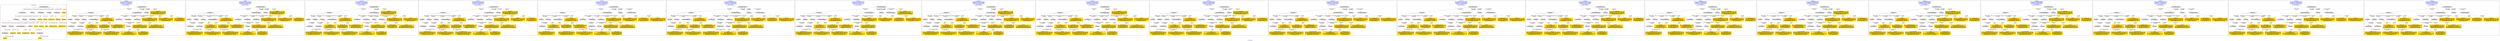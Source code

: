 digraph n0 {
fontcolor="blue"
remincross="true"
label="s21-s-met.json"
subgraph cluster_0 {
label="1-correct model"
n2[style="filled",color="white",fillcolor="lightgray",label="E12_Production1"];
n3[style="filled",color="white",fillcolor="lightgray",label="E21_Person1"];
n4[style="filled",color="white",fillcolor="lightgray",label="E55_Type1"];
n5[style="filled",color="white",fillcolor="lightgray",label="E52_Time-Span3"];
n6[style="filled",color="white",fillcolor="lightgray",label="E69_Death1"];
n7[style="filled",color="white",fillcolor="lightgray",label="E74_Group1"];
n8[style="filled",color="white",fillcolor="lightgray",label="E82_Actor_Appellation1"];
n9[style="filled",color="white",fillcolor="lightgray",label="E67_Birth1"];
n10[shape="plaintext",style="filled",fillcolor="gold",label="artistURI"];
n11[style="filled",color="white",fillcolor="lightgray",label="E22_Man-Made_Object1"];
n12[style="filled",color="white",fillcolor="lightgray",label="E35_Title1"];
n13[style="filled",color="white",fillcolor="lightgray",label="E8_Acquisition1"];
n14[style="filled",color="white",fillcolor="lightgray",label="E55_Type2"];
n15[style="filled",color="white",fillcolor="lightgray",label="E54_Dimension1"];
n16[shape="plaintext",style="filled",fillcolor="gold",label="objectURI"];
n17[shape="plaintext",style="filled",fillcolor="gold",label="artworkTitle"];
n18[style="filled",color="white",fillcolor="lightgray",label="E52_Time-Span1"];
n19[shape="plaintext",style="filled",fillcolor="gold",label="birthDate"];
n20[style="filled",color="white",fillcolor="lightgray",label="E52_Time-Span2"];
n21[shape="plaintext",style="filled",fillcolor="gold",label="deathDate"];
n22[shape="plaintext",style="filled",fillcolor="gold",label="dateOfStartOfCreation"];
n23[shape="plaintext",style="filled",fillcolor="gold",label="dateOfEndOfCreation"];
n24[shape="plaintext",style="filled",fillcolor="gold",label="dimensions"];
n25[shape="plaintext",style="filled",fillcolor="gold",label="medium_URI"];
n26[shape="plaintext",style="filled",fillcolor="gold",label="medium"];
n27[shape="plaintext",style="filled",fillcolor="gold",label="classification_URI"];
n28[shape="plaintext",style="filled",fillcolor="gold",label="classification"];
n29[shape="plaintext",style="filled",fillcolor="gold",label="nationality_URI"];
n30[shape="plaintext",style="filled",fillcolor="gold",label="nationality"];
n31[shape="plaintext",style="filled",fillcolor="gold",label="artistAppellationURI"];
n32[shape="plaintext",style="filled",fillcolor="gold",label="artistName"];
n33[shape="plaintext",style="filled",fillcolor="gold",label="creditLine"];
}
subgraph cluster_1 {
label="candidate 0\nlink coherence:0.8928571428571429\nnode coherence:0.9230769230769231\nconfidence:0.473737243822927\nmapping score:0.5100491667443945\ncost:126.99918\n-precision:0.68-recall:0.61"
n35[style="filled",color="white",fillcolor="lightgray",label="E12_Production1"];
n36[style="filled",color="white",fillcolor="lightgray",label="E55_Type1"];
n37[style="filled",color="white",fillcolor="lightgray",label="E21_Person1"];
n38[style="filled",color="white",fillcolor="lightgray",label="E67_Birth1"];
n39[style="filled",color="white",fillcolor="lightgray",label="E69_Death1"];
n40[style="filled",color="white",fillcolor="lightgray",label="E74_Group1"];
n41[style="filled",color="white",fillcolor="lightgray",label="E82_Actor_Appellation1"];
n42[style="filled",color="white",fillcolor="lightgray",label="E22_Man-Made_Object1"];
n43[style="filled",color="white",fillcolor="lightgray",label="E54_Dimension1"];
n44[style="filled",color="white",fillcolor="lightgray",label="E8_Acquisition1"];
n45[style="filled",color="white",fillcolor="lightgray",label="E33_Linguistic_Object2"];
n46[style="filled",color="white",fillcolor="lightgray",label="E55_Type2"];
n47[style="filled",color="white",fillcolor="lightgray",label="E52_Time-Span1"];
n48[style="filled",color="white",fillcolor="lightgray",label="E52_Time-Span3"];
n49[shape="plaintext",style="filled",fillcolor="gold",label="artistAppellationURI\n[E82_Actor_Appellation,classLink,0.887]\n[E39_Actor,classLink,0.051]\n[E21_Person,classLink,0.047]\n[E30_Right,P3_has_note,0.016]"];
n50[shape="plaintext",style="filled",fillcolor="gold",label="artworkTitle\n[E22_Man-Made_Object,P3_has_note,0.355]\n[E73_Information_Object,P3_has_note,0.305]\n[E33_Linguistic_Object,P3_has_note,0.194]\n[E40_Legal_Body,label,0.146]"];
n51[shape="plaintext",style="filled",fillcolor="gold",label="classification\n[E33_Linguistic_Object,P3_has_note,0.294]\n[E22_Man-Made_Object,P3_has_note,0.289]\n[E73_Information_Object,P3_has_note,0.273]\n[E39_Actor,P3_has_note,0.144]"];
n52[shape="plaintext",style="filled",fillcolor="gold",label="dateOfStartOfCreation\n[E52_Time-Span,P82b_end_of_the_end,0.438]\n[E52_Time-Span,P82_at_some_time_within,0.28]\n[E54_Dimension,P3_has_note,0.181]\n[E8_Acquisition,P3_has_note,0.101]"];
n53[shape="plaintext",style="filled",fillcolor="gold",label="birthDate\n[E52_Time-Span,P82b_end_of_the_end,0.53]\n[E52_Time-Span,P82_at_some_time_within,0.201]\n[E12_Production,P3_has_note,0.187]\n[E35_Title,label,0.083]"];
n54[shape="plaintext",style="filled",fillcolor="gold",label="objectURI\n[E22_Man-Made_Object,classLink,0.865]\n[E22_Man-Made_Object,P3_has_note,0.05]\n[E30_Right,P3_has_note,0.044]\n[E35_Title,label,0.042]"];
n55[shape="plaintext",style="filled",fillcolor="gold",label="nationality\n[E74_Group,label,0.516]\n[E74_Group,classLink,0.273]\n[E55_Type,label,0.123]\n[E8_Acquisition,P3_has_note,0.088]"];
n56[shape="plaintext",style="filled",fillcolor="gold",label="medium\n[E57_Material,label,0.302]\n[E55_Type,label,0.286]\n[E29_Design_or_Procedure,P3_has_note,0.223]\n[E57_Material,classLink,0.189]"];
n57[shape="plaintext",style="filled",fillcolor="gold",label="artistURI\n[E39_Actor,classLink,0.33]\n[E21_Person,classLink,0.304]\n[E82_Actor_Appellation,classLink,0.26]\n[E30_Right,P3_has_note,0.106]"];
n58[shape="plaintext",style="filled",fillcolor="gold",label="dateOfEndOfCreation\n[E52_Time-Span,P82b_end_of_the_end,0.438]\n[E52_Time-Span,P82_at_some_time_within,0.28]\n[E54_Dimension,P3_has_note,0.181]\n[E8_Acquisition,P3_has_note,0.101]"];
n59[shape="plaintext",style="filled",fillcolor="gold",label="medium_URI\n[E74_Group,classLink,0.344]\n[E57_Material,classLink,0.307]\n[E55_Type,classLink,0.302]\n[E55_Type,label,0.047]"];
n60[shape="plaintext",style="filled",fillcolor="gold",label="creditLine\n[E30_Right,P3_has_note,0.481]\n[E8_Acquisition,P3_has_note,0.292]\n[E52_Time-Span,P82b_end_of_the_end,0.144]\n[E33_Linguistic_Object,P3_has_note,0.082]"];
n61[shape="plaintext",style="filled",fillcolor="gold",label="dimensions\n[E54_Dimension,P3_has_note,0.786]\n[E22_Man-Made_Object,P3_has_note,0.082]\n[E22_Man-Made_Object,classLink,0.074]\n[E34_Inscription,P3_has_note,0.057]"];
n62[shape="plaintext",style="filled",fillcolor="gold",label="classification_URI\n[E55_Type,classLink,0.487]\n[E74_Group,classLink,0.21]\n[E57_Material,classLink,0.187]\n[E55_Type,label,0.115]"];
n63[shape="plaintext",style="filled",fillcolor="gold",label="nationality_URI\n[E74_Group,classLink,0.642]\n[E55_Type,classLink,0.208]\n[E57_Material,classLink,0.103]\n[E55_Type,label,0.047]"];
}
subgraph cluster_2 {
label="candidate 1\nlink coherence:0.8928571428571429\nnode coherence:0.9230769230769231\nconfidence:0.4475891703308843\nmapping score:0.501333142247047\ncost:126.99918\n-precision:0.57-recall:0.52"
n65[style="filled",color="white",fillcolor="lightgray",label="E12_Production1"];
n66[style="filled",color="white",fillcolor="lightgray",label="E55_Type1"];
n67[style="filled",color="white",fillcolor="lightgray",label="E21_Person1"];
n68[style="filled",color="white",fillcolor="lightgray",label="E67_Birth1"];
n69[style="filled",color="white",fillcolor="lightgray",label="E69_Death1"];
n70[style="filled",color="white",fillcolor="lightgray",label="E74_Group1"];
n71[style="filled",color="white",fillcolor="lightgray",label="E82_Actor_Appellation1"];
n72[style="filled",color="white",fillcolor="lightgray",label="E22_Man-Made_Object1"];
n73[style="filled",color="white",fillcolor="lightgray",label="E54_Dimension1"];
n74[style="filled",color="white",fillcolor="lightgray",label="E8_Acquisition1"];
n75[style="filled",color="white",fillcolor="lightgray",label="E33_Linguistic_Object2"];
n76[style="filled",color="white",fillcolor="lightgray",label="E55_Type2"];
n77[style="filled",color="white",fillcolor="lightgray",label="E52_Time-Span1"];
n78[style="filled",color="white",fillcolor="lightgray",label="E52_Time-Span3"];
n79[shape="plaintext",style="filled",fillcolor="gold",label="artistAppellationURI\n[E82_Actor_Appellation,classLink,0.887]\n[E39_Actor,classLink,0.051]\n[E21_Person,classLink,0.047]\n[E30_Right,P3_has_note,0.016]"];
n80[shape="plaintext",style="filled",fillcolor="gold",label="artworkTitle\n[E22_Man-Made_Object,P3_has_note,0.355]\n[E73_Information_Object,P3_has_note,0.305]\n[E33_Linguistic_Object,P3_has_note,0.194]\n[E40_Legal_Body,label,0.146]"];
n81[shape="plaintext",style="filled",fillcolor="gold",label="classification\n[E33_Linguistic_Object,P3_has_note,0.294]\n[E22_Man-Made_Object,P3_has_note,0.289]\n[E73_Information_Object,P3_has_note,0.273]\n[E39_Actor,P3_has_note,0.144]"];
n82[shape="plaintext",style="filled",fillcolor="gold",label="dateOfStartOfCreation\n[E52_Time-Span,P82b_end_of_the_end,0.438]\n[E52_Time-Span,P82_at_some_time_within,0.28]\n[E54_Dimension,P3_has_note,0.181]\n[E8_Acquisition,P3_has_note,0.101]"];
n83[shape="plaintext",style="filled",fillcolor="gold",label="birthDate\n[E52_Time-Span,P82b_end_of_the_end,0.53]\n[E52_Time-Span,P82_at_some_time_within,0.201]\n[E12_Production,P3_has_note,0.187]\n[E35_Title,label,0.083]"];
n84[shape="plaintext",style="filled",fillcolor="gold",label="objectURI\n[E22_Man-Made_Object,classLink,0.865]\n[E22_Man-Made_Object,P3_has_note,0.05]\n[E30_Right,P3_has_note,0.044]\n[E35_Title,label,0.042]"];
n85[shape="plaintext",style="filled",fillcolor="gold",label="nationality\n[E74_Group,label,0.516]\n[E74_Group,classLink,0.273]\n[E55_Type,label,0.123]\n[E8_Acquisition,P3_has_note,0.088]"];
n86[shape="plaintext",style="filled",fillcolor="gold",label="medium\n[E57_Material,label,0.302]\n[E55_Type,label,0.286]\n[E29_Design_or_Procedure,P3_has_note,0.223]\n[E57_Material,classLink,0.189]"];
n87[shape="plaintext",style="filled",fillcolor="gold",label="artistURI\n[E39_Actor,classLink,0.33]\n[E21_Person,classLink,0.304]\n[E82_Actor_Appellation,classLink,0.26]\n[E30_Right,P3_has_note,0.106]"];
n88[shape="plaintext",style="filled",fillcolor="gold",label="dateOfEndOfCreation\n[E52_Time-Span,P82b_end_of_the_end,0.438]\n[E52_Time-Span,P82_at_some_time_within,0.28]\n[E54_Dimension,P3_has_note,0.181]\n[E8_Acquisition,P3_has_note,0.101]"];
n89[shape="plaintext",style="filled",fillcolor="gold",label="classification_URI\n[E55_Type,classLink,0.487]\n[E74_Group,classLink,0.21]\n[E57_Material,classLink,0.187]\n[E55_Type,label,0.115]"];
n90[shape="plaintext",style="filled",fillcolor="gold",label="creditLine\n[E30_Right,P3_has_note,0.481]\n[E8_Acquisition,P3_has_note,0.292]\n[E52_Time-Span,P82b_end_of_the_end,0.144]\n[E33_Linguistic_Object,P3_has_note,0.082]"];
n91[shape="plaintext",style="filled",fillcolor="gold",label="dimensions\n[E54_Dimension,P3_has_note,0.786]\n[E22_Man-Made_Object,P3_has_note,0.082]\n[E22_Man-Made_Object,classLink,0.074]\n[E34_Inscription,P3_has_note,0.057]"];
n92[shape="plaintext",style="filled",fillcolor="gold",label="nationality_URI\n[E74_Group,classLink,0.642]\n[E55_Type,classLink,0.208]\n[E57_Material,classLink,0.103]\n[E55_Type,label,0.047]"];
n93[shape="plaintext",style="filled",fillcolor="gold",label="medium_URI\n[E74_Group,classLink,0.344]\n[E57_Material,classLink,0.307]\n[E55_Type,classLink,0.302]\n[E55_Type,label,0.047]"];
}
subgraph cluster_3 {
label="candidate 10\nlink coherence:0.8571428571428571\nnode coherence:0.9230769230769231\nconfidence:0.473737243822927\nmapping score:0.5100491667443945\ncost:126.99916\n-precision:0.71-recall:0.65"
n95[style="filled",color="white",fillcolor="lightgray",label="E12_Production1"];
n96[style="filled",color="white",fillcolor="lightgray",label="E55_Type1"];
n97[style="filled",color="white",fillcolor="lightgray",label="E21_Person1"];
n98[style="filled",color="white",fillcolor="lightgray",label="E67_Birth1"];
n99[style="filled",color="white",fillcolor="lightgray",label="E69_Death1"];
n100[style="filled",color="white",fillcolor="lightgray",label="E74_Group1"];
n101[style="filled",color="white",fillcolor="lightgray",label="E82_Actor_Appellation1"];
n102[style="filled",color="white",fillcolor="lightgray",label="E22_Man-Made_Object1"];
n103[style="filled",color="white",fillcolor="lightgray",label="E54_Dimension1"];
n104[style="filled",color="white",fillcolor="lightgray",label="E55_Type2"];
n105[style="filled",color="white",fillcolor="lightgray",label="E8_Acquisition1"];
n106[style="filled",color="white",fillcolor="lightgray",label="E33_Linguistic_Object1"];
n107[style="filled",color="white",fillcolor="lightgray",label="E52_Time-Span1"];
n108[style="filled",color="white",fillcolor="lightgray",label="E52_Time-Span3"];
n109[shape="plaintext",style="filled",fillcolor="gold",label="artistAppellationURI\n[E82_Actor_Appellation,classLink,0.887]\n[E39_Actor,classLink,0.051]\n[E21_Person,classLink,0.047]\n[E30_Right,P3_has_note,0.016]"];
n110[shape="plaintext",style="filled",fillcolor="gold",label="artworkTitle\n[E22_Man-Made_Object,P3_has_note,0.355]\n[E73_Information_Object,P3_has_note,0.305]\n[E33_Linguistic_Object,P3_has_note,0.194]\n[E40_Legal_Body,label,0.146]"];
n111[shape="plaintext",style="filled",fillcolor="gold",label="dateOfStartOfCreation\n[E52_Time-Span,P82b_end_of_the_end,0.438]\n[E52_Time-Span,P82_at_some_time_within,0.28]\n[E54_Dimension,P3_has_note,0.181]\n[E8_Acquisition,P3_has_note,0.101]"];
n112[shape="plaintext",style="filled",fillcolor="gold",label="birthDate\n[E52_Time-Span,P82b_end_of_the_end,0.53]\n[E52_Time-Span,P82_at_some_time_within,0.201]\n[E12_Production,P3_has_note,0.187]\n[E35_Title,label,0.083]"];
n113[shape="plaintext",style="filled",fillcolor="gold",label="objectURI\n[E22_Man-Made_Object,classLink,0.865]\n[E22_Man-Made_Object,P3_has_note,0.05]\n[E30_Right,P3_has_note,0.044]\n[E35_Title,label,0.042]"];
n114[shape="plaintext",style="filled",fillcolor="gold",label="nationality\n[E74_Group,label,0.516]\n[E74_Group,classLink,0.273]\n[E55_Type,label,0.123]\n[E8_Acquisition,P3_has_note,0.088]"];
n115[shape="plaintext",style="filled",fillcolor="gold",label="classification\n[E33_Linguistic_Object,P3_has_note,0.294]\n[E22_Man-Made_Object,P3_has_note,0.289]\n[E73_Information_Object,P3_has_note,0.273]\n[E39_Actor,P3_has_note,0.144]"];
n116[shape="plaintext",style="filled",fillcolor="gold",label="medium\n[E57_Material,label,0.302]\n[E55_Type,label,0.286]\n[E29_Design_or_Procedure,P3_has_note,0.223]\n[E57_Material,classLink,0.189]"];
n117[shape="plaintext",style="filled",fillcolor="gold",label="artistURI\n[E39_Actor,classLink,0.33]\n[E21_Person,classLink,0.304]\n[E82_Actor_Appellation,classLink,0.26]\n[E30_Right,P3_has_note,0.106]"];
n118[shape="plaintext",style="filled",fillcolor="gold",label="dateOfEndOfCreation\n[E52_Time-Span,P82b_end_of_the_end,0.438]\n[E52_Time-Span,P82_at_some_time_within,0.28]\n[E54_Dimension,P3_has_note,0.181]\n[E8_Acquisition,P3_has_note,0.101]"];
n119[shape="plaintext",style="filled",fillcolor="gold",label="medium_URI\n[E74_Group,classLink,0.344]\n[E57_Material,classLink,0.307]\n[E55_Type,classLink,0.302]\n[E55_Type,label,0.047]"];
n120[shape="plaintext",style="filled",fillcolor="gold",label="creditLine\n[E30_Right,P3_has_note,0.481]\n[E8_Acquisition,P3_has_note,0.292]\n[E52_Time-Span,P82b_end_of_the_end,0.144]\n[E33_Linguistic_Object,P3_has_note,0.082]"];
n121[shape="plaintext",style="filled",fillcolor="gold",label="dimensions\n[E54_Dimension,P3_has_note,0.786]\n[E22_Man-Made_Object,P3_has_note,0.082]\n[E22_Man-Made_Object,classLink,0.074]\n[E34_Inscription,P3_has_note,0.057]"];
n122[shape="plaintext",style="filled",fillcolor="gold",label="classification_URI\n[E55_Type,classLink,0.487]\n[E74_Group,classLink,0.21]\n[E57_Material,classLink,0.187]\n[E55_Type,label,0.115]"];
n123[shape="plaintext",style="filled",fillcolor="gold",label="nationality_URI\n[E74_Group,classLink,0.642]\n[E55_Type,classLink,0.208]\n[E57_Material,classLink,0.103]\n[E55_Type,label,0.047]"];
}
subgraph cluster_4 {
label="candidate 11\nlink coherence:0.8571428571428571\nnode coherence:0.9230769230769231\nconfidence:0.473737243822927\nmapping score:0.5100491667443945\ncost:126.9992\n-precision:0.68-recall:0.61"
n125[style="filled",color="white",fillcolor="lightgray",label="E12_Production1"];
n126[style="filled",color="white",fillcolor="lightgray",label="E55_Type1"];
n127[style="filled",color="white",fillcolor="lightgray",label="E21_Person1"];
n128[style="filled",color="white",fillcolor="lightgray",label="E67_Birth1"];
n129[style="filled",color="white",fillcolor="lightgray",label="E69_Death1"];
n130[style="filled",color="white",fillcolor="lightgray",label="E74_Group1"];
n131[style="filled",color="white",fillcolor="lightgray",label="E82_Actor_Appellation1"];
n132[style="filled",color="white",fillcolor="lightgray",label="E22_Man-Made_Object1"];
n133[style="filled",color="white",fillcolor="lightgray",label="E54_Dimension1"];
n134[style="filled",color="white",fillcolor="lightgray",label="E8_Acquisition1"];
n135[style="filled",color="white",fillcolor="lightgray",label="E33_Linguistic_Object1"];
n136[style="filled",color="white",fillcolor="lightgray",label="E55_Type2"];
n137[style="filled",color="white",fillcolor="lightgray",label="E52_Time-Span1"];
n138[style="filled",color="white",fillcolor="lightgray",label="E52_Time-Span3"];
n139[shape="plaintext",style="filled",fillcolor="gold",label="artistAppellationURI\n[E82_Actor_Appellation,classLink,0.887]\n[E39_Actor,classLink,0.051]\n[E21_Person,classLink,0.047]\n[E30_Right,P3_has_note,0.016]"];
n140[shape="plaintext",style="filled",fillcolor="gold",label="artworkTitle\n[E22_Man-Made_Object,P3_has_note,0.355]\n[E73_Information_Object,P3_has_note,0.305]\n[E33_Linguistic_Object,P3_has_note,0.194]\n[E40_Legal_Body,label,0.146]"];
n141[shape="plaintext",style="filled",fillcolor="gold",label="dateOfStartOfCreation\n[E52_Time-Span,P82b_end_of_the_end,0.438]\n[E52_Time-Span,P82_at_some_time_within,0.28]\n[E54_Dimension,P3_has_note,0.181]\n[E8_Acquisition,P3_has_note,0.101]"];
n142[shape="plaintext",style="filled",fillcolor="gold",label="birthDate\n[E52_Time-Span,P82b_end_of_the_end,0.53]\n[E52_Time-Span,P82_at_some_time_within,0.201]\n[E12_Production,P3_has_note,0.187]\n[E35_Title,label,0.083]"];
n143[shape="plaintext",style="filled",fillcolor="gold",label="objectURI\n[E22_Man-Made_Object,classLink,0.865]\n[E22_Man-Made_Object,P3_has_note,0.05]\n[E30_Right,P3_has_note,0.044]\n[E35_Title,label,0.042]"];
n144[shape="plaintext",style="filled",fillcolor="gold",label="nationality\n[E74_Group,label,0.516]\n[E74_Group,classLink,0.273]\n[E55_Type,label,0.123]\n[E8_Acquisition,P3_has_note,0.088]"];
n145[shape="plaintext",style="filled",fillcolor="gold",label="classification\n[E33_Linguistic_Object,P3_has_note,0.294]\n[E22_Man-Made_Object,P3_has_note,0.289]\n[E73_Information_Object,P3_has_note,0.273]\n[E39_Actor,P3_has_note,0.144]"];
n146[shape="plaintext",style="filled",fillcolor="gold",label="medium\n[E57_Material,label,0.302]\n[E55_Type,label,0.286]\n[E29_Design_or_Procedure,P3_has_note,0.223]\n[E57_Material,classLink,0.189]"];
n147[shape="plaintext",style="filled",fillcolor="gold",label="artistURI\n[E39_Actor,classLink,0.33]\n[E21_Person,classLink,0.304]\n[E82_Actor_Appellation,classLink,0.26]\n[E30_Right,P3_has_note,0.106]"];
n148[shape="plaintext",style="filled",fillcolor="gold",label="dateOfEndOfCreation\n[E52_Time-Span,P82b_end_of_the_end,0.438]\n[E52_Time-Span,P82_at_some_time_within,0.28]\n[E54_Dimension,P3_has_note,0.181]\n[E8_Acquisition,P3_has_note,0.101]"];
n149[shape="plaintext",style="filled",fillcolor="gold",label="medium_URI\n[E74_Group,classLink,0.344]\n[E57_Material,classLink,0.307]\n[E55_Type,classLink,0.302]\n[E55_Type,label,0.047]"];
n150[shape="plaintext",style="filled",fillcolor="gold",label="creditLine\n[E30_Right,P3_has_note,0.481]\n[E8_Acquisition,P3_has_note,0.292]\n[E52_Time-Span,P82b_end_of_the_end,0.144]\n[E33_Linguistic_Object,P3_has_note,0.082]"];
n151[shape="plaintext",style="filled",fillcolor="gold",label="dimensions\n[E54_Dimension,P3_has_note,0.786]\n[E22_Man-Made_Object,P3_has_note,0.082]\n[E22_Man-Made_Object,classLink,0.074]\n[E34_Inscription,P3_has_note,0.057]"];
n152[shape="plaintext",style="filled",fillcolor="gold",label="classification_URI\n[E55_Type,classLink,0.487]\n[E74_Group,classLink,0.21]\n[E57_Material,classLink,0.187]\n[E55_Type,label,0.115]"];
n153[shape="plaintext",style="filled",fillcolor="gold",label="nationality_URI\n[E74_Group,classLink,0.642]\n[E55_Type,classLink,0.208]\n[E57_Material,classLink,0.103]\n[E55_Type,label,0.047]"];
}
subgraph cluster_5 {
label="candidate 12\nlink coherence:0.8571428571428571\nnode coherence:0.9230769230769231\nconfidence:0.473737243822927\nmapping score:0.5100491667443945\ncost:126.99921\n-precision:0.68-recall:0.61"
n155[style="filled",color="white",fillcolor="lightgray",label="E12_Production1"];
n156[style="filled",color="white",fillcolor="lightgray",label="E52_Time-Span2"];
n157[style="filled",color="white",fillcolor="lightgray",label="E55_Type1"];
n158[style="filled",color="white",fillcolor="lightgray",label="E21_Person1"];
n159[style="filled",color="white",fillcolor="lightgray",label="E67_Birth1"];
n160[style="filled",color="white",fillcolor="lightgray",label="E74_Group1"];
n161[style="filled",color="white",fillcolor="lightgray",label="E82_Actor_Appellation1"];
n162[style="filled",color="white",fillcolor="lightgray",label="E22_Man-Made_Object1"];
n163[style="filled",color="white",fillcolor="lightgray",label="E54_Dimension1"];
n164[style="filled",color="white",fillcolor="lightgray",label="E8_Acquisition1"];
n165[style="filled",color="white",fillcolor="lightgray",label="E33_Linguistic_Object2"];
n166[style="filled",color="white",fillcolor="lightgray",label="E55_Type2"];
n167[style="filled",color="white",fillcolor="lightgray",label="E52_Time-Span1"];
n168[style="filled",color="white",fillcolor="lightgray",label="E33_Linguistic_Object1"];
n169[shape="plaintext",style="filled",fillcolor="gold",label="artistAppellationURI\n[E82_Actor_Appellation,classLink,0.887]\n[E39_Actor,classLink,0.051]\n[E21_Person,classLink,0.047]\n[E30_Right,P3_has_note,0.016]"];
n170[shape="plaintext",style="filled",fillcolor="gold",label="artworkTitle\n[E22_Man-Made_Object,P3_has_note,0.355]\n[E73_Information_Object,P3_has_note,0.305]\n[E33_Linguistic_Object,P3_has_note,0.194]\n[E40_Legal_Body,label,0.146]"];
n171[shape="plaintext",style="filled",fillcolor="gold",label="dateOfEndOfCreation\n[E52_Time-Span,P82b_end_of_the_end,0.438]\n[E52_Time-Span,P82_at_some_time_within,0.28]\n[E54_Dimension,P3_has_note,0.181]\n[E8_Acquisition,P3_has_note,0.101]"];
n172[shape="plaintext",style="filled",fillcolor="gold",label="objectURI\n[E22_Man-Made_Object,classLink,0.865]\n[E22_Man-Made_Object,P3_has_note,0.05]\n[E30_Right,P3_has_note,0.044]\n[E35_Title,label,0.042]"];
n173[shape="plaintext",style="filled",fillcolor="gold",label="nationality\n[E74_Group,label,0.516]\n[E74_Group,classLink,0.273]\n[E55_Type,label,0.123]\n[E8_Acquisition,P3_has_note,0.088]"];
n174[shape="plaintext",style="filled",fillcolor="gold",label="classification\n[E33_Linguistic_Object,P3_has_note,0.294]\n[E22_Man-Made_Object,P3_has_note,0.289]\n[E73_Information_Object,P3_has_note,0.273]\n[E39_Actor,P3_has_note,0.144]"];
n175[shape="plaintext",style="filled",fillcolor="gold",label="medium\n[E57_Material,label,0.302]\n[E55_Type,label,0.286]\n[E29_Design_or_Procedure,P3_has_note,0.223]\n[E57_Material,classLink,0.189]"];
n176[shape="plaintext",style="filled",fillcolor="gold",label="artistURI\n[E39_Actor,classLink,0.33]\n[E21_Person,classLink,0.304]\n[E82_Actor_Appellation,classLink,0.26]\n[E30_Right,P3_has_note,0.106]"];
n177[shape="plaintext",style="filled",fillcolor="gold",label="dateOfStartOfCreation\n[E52_Time-Span,P82b_end_of_the_end,0.438]\n[E52_Time-Span,P82_at_some_time_within,0.28]\n[E54_Dimension,P3_has_note,0.181]\n[E8_Acquisition,P3_has_note,0.101]"];
n178[shape="plaintext",style="filled",fillcolor="gold",label="medium_URI\n[E74_Group,classLink,0.344]\n[E57_Material,classLink,0.307]\n[E55_Type,classLink,0.302]\n[E55_Type,label,0.047]"];
n179[shape="plaintext",style="filled",fillcolor="gold",label="creditLine\n[E30_Right,P3_has_note,0.481]\n[E8_Acquisition,P3_has_note,0.292]\n[E52_Time-Span,P82b_end_of_the_end,0.144]\n[E33_Linguistic_Object,P3_has_note,0.082]"];
n180[shape="plaintext",style="filled",fillcolor="gold",label="dimensions\n[E54_Dimension,P3_has_note,0.786]\n[E22_Man-Made_Object,P3_has_note,0.082]\n[E22_Man-Made_Object,classLink,0.074]\n[E34_Inscription,P3_has_note,0.057]"];
n181[shape="plaintext",style="filled",fillcolor="gold",label="birthDate\n[E52_Time-Span,P82b_end_of_the_end,0.53]\n[E52_Time-Span,P82_at_some_time_within,0.201]\n[E12_Production,P3_has_note,0.187]\n[E35_Title,label,0.083]"];
n182[shape="plaintext",style="filled",fillcolor="gold",label="classification_URI\n[E55_Type,classLink,0.487]\n[E74_Group,classLink,0.21]\n[E57_Material,classLink,0.187]\n[E55_Type,label,0.115]"];
n183[shape="plaintext",style="filled",fillcolor="gold",label="nationality_URI\n[E74_Group,classLink,0.642]\n[E55_Type,classLink,0.208]\n[E57_Material,classLink,0.103]\n[E55_Type,label,0.047]"];
}
subgraph cluster_6 {
label="candidate 13\nlink coherence:0.8571428571428571\nnode coherence:0.9230769230769231\nconfidence:0.473737243822927\nmapping score:0.5100491667443945\ncost:225.99921\n-precision:0.68-recall:0.61"
n185[style="filled",color="white",fillcolor="lightgray",label="E12_Production1"];
n186[style="filled",color="white",fillcolor="lightgray",label="E52_Time-Span2"];
n187[style="filled",color="white",fillcolor="lightgray",label="E55_Type1"];
n188[style="filled",color="white",fillcolor="lightgray",label="E21_Person1"];
n189[style="filled",color="white",fillcolor="lightgray",label="E67_Birth1"];
n190[style="filled",color="white",fillcolor="lightgray",label="E74_Group1"];
n191[style="filled",color="white",fillcolor="lightgray",label="E82_Actor_Appellation1"];
n192[style="filled",color="white",fillcolor="lightgray",label="E22_Man-Made_Object1"];
n193[style="filled",color="white",fillcolor="lightgray",label="E54_Dimension1"];
n194[style="filled",color="white",fillcolor="lightgray",label="E8_Acquisition1"];
n195[style="filled",color="white",fillcolor="lightgray",label="E33_Linguistic_Object2"];
n196[style="filled",color="white",fillcolor="lightgray",label="E55_Type2"];
n197[style="filled",color="white",fillcolor="lightgray",label="E52_Time-Span1"];
n198[style="filled",color="white",fillcolor="lightgray",label="E33_Linguistic_Object1"];
n199[shape="plaintext",style="filled",fillcolor="gold",label="artistAppellationURI\n[E82_Actor_Appellation,classLink,0.887]\n[E39_Actor,classLink,0.051]\n[E21_Person,classLink,0.047]\n[E30_Right,P3_has_note,0.016]"];
n200[shape="plaintext",style="filled",fillcolor="gold",label="artworkTitle\n[E22_Man-Made_Object,P3_has_note,0.355]\n[E73_Information_Object,P3_has_note,0.305]\n[E33_Linguistic_Object,P3_has_note,0.194]\n[E40_Legal_Body,label,0.146]"];
n201[shape="plaintext",style="filled",fillcolor="gold",label="dateOfStartOfCreation\n[E52_Time-Span,P82b_end_of_the_end,0.438]\n[E52_Time-Span,P82_at_some_time_within,0.28]\n[E54_Dimension,P3_has_note,0.181]\n[E8_Acquisition,P3_has_note,0.101]"];
n202[shape="plaintext",style="filled",fillcolor="gold",label="birthDate\n[E52_Time-Span,P82b_end_of_the_end,0.53]\n[E52_Time-Span,P82_at_some_time_within,0.201]\n[E12_Production,P3_has_note,0.187]\n[E35_Title,label,0.083]"];
n203[shape="plaintext",style="filled",fillcolor="gold",label="objectURI\n[E22_Man-Made_Object,classLink,0.865]\n[E22_Man-Made_Object,P3_has_note,0.05]\n[E30_Right,P3_has_note,0.044]\n[E35_Title,label,0.042]"];
n204[shape="plaintext",style="filled",fillcolor="gold",label="nationality\n[E74_Group,label,0.516]\n[E74_Group,classLink,0.273]\n[E55_Type,label,0.123]\n[E8_Acquisition,P3_has_note,0.088]"];
n205[shape="plaintext",style="filled",fillcolor="gold",label="classification\n[E33_Linguistic_Object,P3_has_note,0.294]\n[E22_Man-Made_Object,P3_has_note,0.289]\n[E73_Information_Object,P3_has_note,0.273]\n[E39_Actor,P3_has_note,0.144]"];
n206[shape="plaintext",style="filled",fillcolor="gold",label="medium\n[E57_Material,label,0.302]\n[E55_Type,label,0.286]\n[E29_Design_or_Procedure,P3_has_note,0.223]\n[E57_Material,classLink,0.189]"];
n207[shape="plaintext",style="filled",fillcolor="gold",label="artistURI\n[E39_Actor,classLink,0.33]\n[E21_Person,classLink,0.304]\n[E82_Actor_Appellation,classLink,0.26]\n[E30_Right,P3_has_note,0.106]"];
n208[shape="plaintext",style="filled",fillcolor="gold",label="dateOfEndOfCreation\n[E52_Time-Span,P82b_end_of_the_end,0.438]\n[E52_Time-Span,P82_at_some_time_within,0.28]\n[E54_Dimension,P3_has_note,0.181]\n[E8_Acquisition,P3_has_note,0.101]"];
n209[shape="plaintext",style="filled",fillcolor="gold",label="medium_URI\n[E74_Group,classLink,0.344]\n[E57_Material,classLink,0.307]\n[E55_Type,classLink,0.302]\n[E55_Type,label,0.047]"];
n210[shape="plaintext",style="filled",fillcolor="gold",label="creditLine\n[E30_Right,P3_has_note,0.481]\n[E8_Acquisition,P3_has_note,0.292]\n[E52_Time-Span,P82b_end_of_the_end,0.144]\n[E33_Linguistic_Object,P3_has_note,0.082]"];
n211[shape="plaintext",style="filled",fillcolor="gold",label="dimensions\n[E54_Dimension,P3_has_note,0.786]\n[E22_Man-Made_Object,P3_has_note,0.082]\n[E22_Man-Made_Object,classLink,0.074]\n[E34_Inscription,P3_has_note,0.057]"];
n212[shape="plaintext",style="filled",fillcolor="gold",label="classification_URI\n[E55_Type,classLink,0.487]\n[E74_Group,classLink,0.21]\n[E57_Material,classLink,0.187]\n[E55_Type,label,0.115]"];
n213[shape="plaintext",style="filled",fillcolor="gold",label="nationality_URI\n[E74_Group,classLink,0.642]\n[E55_Type,classLink,0.208]\n[E57_Material,classLink,0.103]\n[E55_Type,label,0.047]"];
}
subgraph cluster_7 {
label="candidate 14\nlink coherence:0.8571428571428571\nnode coherence:0.9230769230769231\nconfidence:0.4597134104747724\nmapping score:0.505374555628343\ncost:225.99925\n-precision:0.61-recall:0.55"
n215[style="filled",color="white",fillcolor="lightgray",label="E12_Production1"];
n216[style="filled",color="white",fillcolor="lightgray",label="E55_Type1"];
n217[style="filled",color="white",fillcolor="lightgray",label="E21_Person1"];
n218[style="filled",color="white",fillcolor="lightgray",label="E67_Birth1"];
n219[style="filled",color="white",fillcolor="lightgray",label="E69_Death1"];
n220[style="filled",color="white",fillcolor="lightgray",label="E74_Group1"];
n221[style="filled",color="white",fillcolor="lightgray",label="E82_Actor_Appellation1"];
n222[style="filled",color="white",fillcolor="lightgray",label="E22_Man-Made_Object1"];
n223[style="filled",color="white",fillcolor="lightgray",label="E54_Dimension1"];
n224[style="filled",color="white",fillcolor="lightgray",label="E33_Linguistic_Object2"];
n225[style="filled",color="white",fillcolor="lightgray",label="E55_Type2"];
n226[style="filled",color="white",fillcolor="lightgray",label="E52_Time-Span1"];
n227[style="filled",color="white",fillcolor="lightgray",label="E52_Time-Span3"];
n228[style="filled",color="white",fillcolor="lightgray",label="E33_Linguistic_Object1"];
n229[shape="plaintext",style="filled",fillcolor="gold",label="artistAppellationURI\n[E82_Actor_Appellation,classLink,0.887]\n[E39_Actor,classLink,0.051]\n[E21_Person,classLink,0.047]\n[E30_Right,P3_has_note,0.016]"];
n230[shape="plaintext",style="filled",fillcolor="gold",label="artworkTitle\n[E22_Man-Made_Object,P3_has_note,0.355]\n[E73_Information_Object,P3_has_note,0.305]\n[E33_Linguistic_Object,P3_has_note,0.194]\n[E40_Legal_Body,label,0.146]"];
n231[shape="plaintext",style="filled",fillcolor="gold",label="creditLine\n[E30_Right,P3_has_note,0.481]\n[E8_Acquisition,P3_has_note,0.292]\n[E52_Time-Span,P82b_end_of_the_end,0.144]\n[E33_Linguistic_Object,P3_has_note,0.082]"];
n232[shape="plaintext",style="filled",fillcolor="gold",label="dateOfStartOfCreation\n[E52_Time-Span,P82b_end_of_the_end,0.438]\n[E52_Time-Span,P82_at_some_time_within,0.28]\n[E54_Dimension,P3_has_note,0.181]\n[E8_Acquisition,P3_has_note,0.101]"];
n233[shape="plaintext",style="filled",fillcolor="gold",label="birthDate\n[E52_Time-Span,P82b_end_of_the_end,0.53]\n[E52_Time-Span,P82_at_some_time_within,0.201]\n[E12_Production,P3_has_note,0.187]\n[E35_Title,label,0.083]"];
n234[shape="plaintext",style="filled",fillcolor="gold",label="objectURI\n[E22_Man-Made_Object,classLink,0.865]\n[E22_Man-Made_Object,P3_has_note,0.05]\n[E30_Right,P3_has_note,0.044]\n[E35_Title,label,0.042]"];
n235[shape="plaintext",style="filled",fillcolor="gold",label="nationality\n[E74_Group,label,0.516]\n[E74_Group,classLink,0.273]\n[E55_Type,label,0.123]\n[E8_Acquisition,P3_has_note,0.088]"];
n236[shape="plaintext",style="filled",fillcolor="gold",label="classification\n[E33_Linguistic_Object,P3_has_note,0.294]\n[E22_Man-Made_Object,P3_has_note,0.289]\n[E73_Information_Object,P3_has_note,0.273]\n[E39_Actor,P3_has_note,0.144]"];
n237[shape="plaintext",style="filled",fillcolor="gold",label="medium\n[E57_Material,label,0.302]\n[E55_Type,label,0.286]\n[E29_Design_or_Procedure,P3_has_note,0.223]\n[E57_Material,classLink,0.189]"];
n238[shape="plaintext",style="filled",fillcolor="gold",label="artistURI\n[E39_Actor,classLink,0.33]\n[E21_Person,classLink,0.304]\n[E82_Actor_Appellation,classLink,0.26]\n[E30_Right,P3_has_note,0.106]"];
n239[shape="plaintext",style="filled",fillcolor="gold",label="dateOfEndOfCreation\n[E52_Time-Span,P82b_end_of_the_end,0.438]\n[E52_Time-Span,P82_at_some_time_within,0.28]\n[E54_Dimension,P3_has_note,0.181]\n[E8_Acquisition,P3_has_note,0.101]"];
n240[shape="plaintext",style="filled",fillcolor="gold",label="medium_URI\n[E74_Group,classLink,0.344]\n[E57_Material,classLink,0.307]\n[E55_Type,classLink,0.302]\n[E55_Type,label,0.047]"];
n241[shape="plaintext",style="filled",fillcolor="gold",label="dimensions\n[E54_Dimension,P3_has_note,0.786]\n[E22_Man-Made_Object,P3_has_note,0.082]\n[E22_Man-Made_Object,classLink,0.074]\n[E34_Inscription,P3_has_note,0.057]"];
n242[shape="plaintext",style="filled",fillcolor="gold",label="classification_URI\n[E55_Type,classLink,0.487]\n[E74_Group,classLink,0.21]\n[E57_Material,classLink,0.187]\n[E55_Type,label,0.115]"];
n243[shape="plaintext",style="filled",fillcolor="gold",label="nationality_URI\n[E74_Group,classLink,0.642]\n[E55_Type,classLink,0.208]\n[E57_Material,classLink,0.103]\n[E55_Type,label,0.047]"];
}
subgraph cluster_8 {
label="candidate 15\nlink coherence:0.8571428571428571\nnode coherence:0.9230769230769231\nconfidence:0.4475891703308843\nmapping score:0.501333142247047\ncost:126.99916\n-precision:0.61-recall:0.55"
n245[style="filled",color="white",fillcolor="lightgray",label="E12_Production1"];
n246[style="filled",color="white",fillcolor="lightgray",label="E55_Type1"];
n247[style="filled",color="white",fillcolor="lightgray",label="E21_Person1"];
n248[style="filled",color="white",fillcolor="lightgray",label="E67_Birth1"];
n249[style="filled",color="white",fillcolor="lightgray",label="E69_Death1"];
n250[style="filled",color="white",fillcolor="lightgray",label="E74_Group1"];
n251[style="filled",color="white",fillcolor="lightgray",label="E82_Actor_Appellation1"];
n252[style="filled",color="white",fillcolor="lightgray",label="E22_Man-Made_Object1"];
n253[style="filled",color="white",fillcolor="lightgray",label="E54_Dimension1"];
n254[style="filled",color="white",fillcolor="lightgray",label="E55_Type2"];
n255[style="filled",color="white",fillcolor="lightgray",label="E8_Acquisition1"];
n256[style="filled",color="white",fillcolor="lightgray",label="E33_Linguistic_Object1"];
n257[style="filled",color="white",fillcolor="lightgray",label="E52_Time-Span1"];
n258[style="filled",color="white",fillcolor="lightgray",label="E52_Time-Span3"];
n259[shape="plaintext",style="filled",fillcolor="gold",label="artistAppellationURI\n[E82_Actor_Appellation,classLink,0.887]\n[E39_Actor,classLink,0.051]\n[E21_Person,classLink,0.047]\n[E30_Right,P3_has_note,0.016]"];
n260[shape="plaintext",style="filled",fillcolor="gold",label="artworkTitle\n[E22_Man-Made_Object,P3_has_note,0.355]\n[E73_Information_Object,P3_has_note,0.305]\n[E33_Linguistic_Object,P3_has_note,0.194]\n[E40_Legal_Body,label,0.146]"];
n261[shape="plaintext",style="filled",fillcolor="gold",label="dateOfStartOfCreation\n[E52_Time-Span,P82b_end_of_the_end,0.438]\n[E52_Time-Span,P82_at_some_time_within,0.28]\n[E54_Dimension,P3_has_note,0.181]\n[E8_Acquisition,P3_has_note,0.101]"];
n262[shape="plaintext",style="filled",fillcolor="gold",label="birthDate\n[E52_Time-Span,P82b_end_of_the_end,0.53]\n[E52_Time-Span,P82_at_some_time_within,0.201]\n[E12_Production,P3_has_note,0.187]\n[E35_Title,label,0.083]"];
n263[shape="plaintext",style="filled",fillcolor="gold",label="objectURI\n[E22_Man-Made_Object,classLink,0.865]\n[E22_Man-Made_Object,P3_has_note,0.05]\n[E30_Right,P3_has_note,0.044]\n[E35_Title,label,0.042]"];
n264[shape="plaintext",style="filled",fillcolor="gold",label="nationality\n[E74_Group,label,0.516]\n[E74_Group,classLink,0.273]\n[E55_Type,label,0.123]\n[E8_Acquisition,P3_has_note,0.088]"];
n265[shape="plaintext",style="filled",fillcolor="gold",label="classification\n[E33_Linguistic_Object,P3_has_note,0.294]\n[E22_Man-Made_Object,P3_has_note,0.289]\n[E73_Information_Object,P3_has_note,0.273]\n[E39_Actor,P3_has_note,0.144]"];
n266[shape="plaintext",style="filled",fillcolor="gold",label="medium\n[E57_Material,label,0.302]\n[E55_Type,label,0.286]\n[E29_Design_or_Procedure,P3_has_note,0.223]\n[E57_Material,classLink,0.189]"];
n267[shape="plaintext",style="filled",fillcolor="gold",label="artistURI\n[E39_Actor,classLink,0.33]\n[E21_Person,classLink,0.304]\n[E82_Actor_Appellation,classLink,0.26]\n[E30_Right,P3_has_note,0.106]"];
n268[shape="plaintext",style="filled",fillcolor="gold",label="dateOfEndOfCreation\n[E52_Time-Span,P82b_end_of_the_end,0.438]\n[E52_Time-Span,P82_at_some_time_within,0.28]\n[E54_Dimension,P3_has_note,0.181]\n[E8_Acquisition,P3_has_note,0.101]"];
n269[shape="plaintext",style="filled",fillcolor="gold",label="classification_URI\n[E55_Type,classLink,0.487]\n[E74_Group,classLink,0.21]\n[E57_Material,classLink,0.187]\n[E55_Type,label,0.115]"];
n270[shape="plaintext",style="filled",fillcolor="gold",label="creditLine\n[E30_Right,P3_has_note,0.481]\n[E8_Acquisition,P3_has_note,0.292]\n[E52_Time-Span,P82b_end_of_the_end,0.144]\n[E33_Linguistic_Object,P3_has_note,0.082]"];
n271[shape="plaintext",style="filled",fillcolor="gold",label="dimensions\n[E54_Dimension,P3_has_note,0.786]\n[E22_Man-Made_Object,P3_has_note,0.082]\n[E22_Man-Made_Object,classLink,0.074]\n[E34_Inscription,P3_has_note,0.057]"];
n272[shape="plaintext",style="filled",fillcolor="gold",label="nationality_URI\n[E74_Group,classLink,0.642]\n[E55_Type,classLink,0.208]\n[E57_Material,classLink,0.103]\n[E55_Type,label,0.047]"];
n273[shape="plaintext",style="filled",fillcolor="gold",label="medium_URI\n[E74_Group,classLink,0.344]\n[E57_Material,classLink,0.307]\n[E55_Type,classLink,0.302]\n[E55_Type,label,0.047]"];
}
subgraph cluster_9 {
label="candidate 16\nlink coherence:0.8571428571428571\nnode coherence:0.9230769230769231\nconfidence:0.4475891703308843\nmapping score:0.501333142247047\ncost:126.99919\n-precision:0.61-recall:0.55"
n275[style="filled",color="white",fillcolor="lightgray",label="E12_Production1"];
n276[style="filled",color="white",fillcolor="lightgray",label="E55_Type1"];
n277[style="filled",color="white",fillcolor="lightgray",label="E21_Person1"];
n278[style="filled",color="white",fillcolor="lightgray",label="E67_Birth1"];
n279[style="filled",color="white",fillcolor="lightgray",label="E69_Death1"];
n280[style="filled",color="white",fillcolor="lightgray",label="E74_Group1"];
n281[style="filled",color="white",fillcolor="lightgray",label="E82_Actor_Appellation1"];
n282[style="filled",color="white",fillcolor="lightgray",label="E22_Man-Made_Object1"];
n283[style="filled",color="white",fillcolor="lightgray",label="E54_Dimension1"];
n284[style="filled",color="white",fillcolor="lightgray",label="E55_Type3"];
n285[style="filled",color="white",fillcolor="lightgray",label="E8_Acquisition1"];
n286[style="filled",color="white",fillcolor="lightgray",label="E33_Linguistic_Object2"];
n287[style="filled",color="white",fillcolor="lightgray",label="E52_Time-Span1"];
n288[style="filled",color="white",fillcolor="lightgray",label="E52_Time-Span3"];
n289[shape="plaintext",style="filled",fillcolor="gold",label="artistAppellationURI\n[E82_Actor_Appellation,classLink,0.887]\n[E39_Actor,classLink,0.051]\n[E21_Person,classLink,0.047]\n[E30_Right,P3_has_note,0.016]"];
n290[shape="plaintext",style="filled",fillcolor="gold",label="artworkTitle\n[E22_Man-Made_Object,P3_has_note,0.355]\n[E73_Information_Object,P3_has_note,0.305]\n[E33_Linguistic_Object,P3_has_note,0.194]\n[E40_Legal_Body,label,0.146]"];
n291[shape="plaintext",style="filled",fillcolor="gold",label="classification\n[E33_Linguistic_Object,P3_has_note,0.294]\n[E22_Man-Made_Object,P3_has_note,0.289]\n[E73_Information_Object,P3_has_note,0.273]\n[E39_Actor,P3_has_note,0.144]"];
n292[shape="plaintext",style="filled",fillcolor="gold",label="dateOfStartOfCreation\n[E52_Time-Span,P82b_end_of_the_end,0.438]\n[E52_Time-Span,P82_at_some_time_within,0.28]\n[E54_Dimension,P3_has_note,0.181]\n[E8_Acquisition,P3_has_note,0.101]"];
n293[shape="plaintext",style="filled",fillcolor="gold",label="birthDate\n[E52_Time-Span,P82b_end_of_the_end,0.53]\n[E52_Time-Span,P82_at_some_time_within,0.201]\n[E12_Production,P3_has_note,0.187]\n[E35_Title,label,0.083]"];
n294[shape="plaintext",style="filled",fillcolor="gold",label="objectURI\n[E22_Man-Made_Object,classLink,0.865]\n[E22_Man-Made_Object,P3_has_note,0.05]\n[E30_Right,P3_has_note,0.044]\n[E35_Title,label,0.042]"];
n295[shape="plaintext",style="filled",fillcolor="gold",label="nationality\n[E74_Group,label,0.516]\n[E74_Group,classLink,0.273]\n[E55_Type,label,0.123]\n[E8_Acquisition,P3_has_note,0.088]"];
n296[shape="plaintext",style="filled",fillcolor="gold",label="medium\n[E57_Material,label,0.302]\n[E55_Type,label,0.286]\n[E29_Design_or_Procedure,P3_has_note,0.223]\n[E57_Material,classLink,0.189]"];
n297[shape="plaintext",style="filled",fillcolor="gold",label="artistURI\n[E39_Actor,classLink,0.33]\n[E21_Person,classLink,0.304]\n[E82_Actor_Appellation,classLink,0.26]\n[E30_Right,P3_has_note,0.106]"];
n298[shape="plaintext",style="filled",fillcolor="gold",label="dateOfEndOfCreation\n[E52_Time-Span,P82b_end_of_the_end,0.438]\n[E52_Time-Span,P82_at_some_time_within,0.28]\n[E54_Dimension,P3_has_note,0.181]\n[E8_Acquisition,P3_has_note,0.101]"];
n299[shape="plaintext",style="filled",fillcolor="gold",label="classification_URI\n[E55_Type,classLink,0.487]\n[E74_Group,classLink,0.21]\n[E57_Material,classLink,0.187]\n[E55_Type,label,0.115]"];
n300[shape="plaintext",style="filled",fillcolor="gold",label="creditLine\n[E30_Right,P3_has_note,0.481]\n[E8_Acquisition,P3_has_note,0.292]\n[E52_Time-Span,P82b_end_of_the_end,0.144]\n[E33_Linguistic_Object,P3_has_note,0.082]"];
n301[shape="plaintext",style="filled",fillcolor="gold",label="dimensions\n[E54_Dimension,P3_has_note,0.786]\n[E22_Man-Made_Object,P3_has_note,0.082]\n[E22_Man-Made_Object,classLink,0.074]\n[E34_Inscription,P3_has_note,0.057]"];
n302[shape="plaintext",style="filled",fillcolor="gold",label="nationality_URI\n[E74_Group,classLink,0.642]\n[E55_Type,classLink,0.208]\n[E57_Material,classLink,0.103]\n[E55_Type,label,0.047]"];
n303[shape="plaintext",style="filled",fillcolor="gold",label="medium_URI\n[E74_Group,classLink,0.344]\n[E57_Material,classLink,0.307]\n[E55_Type,classLink,0.302]\n[E55_Type,label,0.047]"];
}
subgraph cluster_10 {
label="candidate 17\nlink coherence:0.8571428571428571\nnode coherence:0.9230769230769231\nconfidence:0.4475891703308843\nmapping score:0.501333142247047\ncost:126.9992\n-precision:0.57-recall:0.52"
n305[style="filled",color="white",fillcolor="lightgray",label="E12_Production1"];
n306[style="filled",color="white",fillcolor="lightgray",label="E55_Type1"];
n307[style="filled",color="white",fillcolor="lightgray",label="E21_Person1"];
n308[style="filled",color="white",fillcolor="lightgray",label="E67_Birth1"];
n309[style="filled",color="white",fillcolor="lightgray",label="E69_Death1"];
n310[style="filled",color="white",fillcolor="lightgray",label="E74_Group1"];
n311[style="filled",color="white",fillcolor="lightgray",label="E82_Actor_Appellation1"];
n312[style="filled",color="white",fillcolor="lightgray",label="E22_Man-Made_Object1"];
n313[style="filled",color="white",fillcolor="lightgray",label="E54_Dimension1"];
n314[style="filled",color="white",fillcolor="lightgray",label="E8_Acquisition1"];
n315[style="filled",color="white",fillcolor="lightgray",label="E33_Linguistic_Object1"];
n316[style="filled",color="white",fillcolor="lightgray",label="E55_Type2"];
n317[style="filled",color="white",fillcolor="lightgray",label="E52_Time-Span1"];
n318[style="filled",color="white",fillcolor="lightgray",label="E52_Time-Span3"];
n319[shape="plaintext",style="filled",fillcolor="gold",label="artistAppellationURI\n[E82_Actor_Appellation,classLink,0.887]\n[E39_Actor,classLink,0.051]\n[E21_Person,classLink,0.047]\n[E30_Right,P3_has_note,0.016]"];
n320[shape="plaintext",style="filled",fillcolor="gold",label="artworkTitle\n[E22_Man-Made_Object,P3_has_note,0.355]\n[E73_Information_Object,P3_has_note,0.305]\n[E33_Linguistic_Object,P3_has_note,0.194]\n[E40_Legal_Body,label,0.146]"];
n321[shape="plaintext",style="filled",fillcolor="gold",label="dateOfStartOfCreation\n[E52_Time-Span,P82b_end_of_the_end,0.438]\n[E52_Time-Span,P82_at_some_time_within,0.28]\n[E54_Dimension,P3_has_note,0.181]\n[E8_Acquisition,P3_has_note,0.101]"];
n322[shape="plaintext",style="filled",fillcolor="gold",label="birthDate\n[E52_Time-Span,P82b_end_of_the_end,0.53]\n[E52_Time-Span,P82_at_some_time_within,0.201]\n[E12_Production,P3_has_note,0.187]\n[E35_Title,label,0.083]"];
n323[shape="plaintext",style="filled",fillcolor="gold",label="objectURI\n[E22_Man-Made_Object,classLink,0.865]\n[E22_Man-Made_Object,P3_has_note,0.05]\n[E30_Right,P3_has_note,0.044]\n[E35_Title,label,0.042]"];
n324[shape="plaintext",style="filled",fillcolor="gold",label="nationality\n[E74_Group,label,0.516]\n[E74_Group,classLink,0.273]\n[E55_Type,label,0.123]\n[E8_Acquisition,P3_has_note,0.088]"];
n325[shape="plaintext",style="filled",fillcolor="gold",label="classification\n[E33_Linguistic_Object,P3_has_note,0.294]\n[E22_Man-Made_Object,P3_has_note,0.289]\n[E73_Information_Object,P3_has_note,0.273]\n[E39_Actor,P3_has_note,0.144]"];
n326[shape="plaintext",style="filled",fillcolor="gold",label="medium\n[E57_Material,label,0.302]\n[E55_Type,label,0.286]\n[E29_Design_or_Procedure,P3_has_note,0.223]\n[E57_Material,classLink,0.189]"];
n327[shape="plaintext",style="filled",fillcolor="gold",label="artistURI\n[E39_Actor,classLink,0.33]\n[E21_Person,classLink,0.304]\n[E82_Actor_Appellation,classLink,0.26]\n[E30_Right,P3_has_note,0.106]"];
n328[shape="plaintext",style="filled",fillcolor="gold",label="dateOfEndOfCreation\n[E52_Time-Span,P82b_end_of_the_end,0.438]\n[E52_Time-Span,P82_at_some_time_within,0.28]\n[E54_Dimension,P3_has_note,0.181]\n[E8_Acquisition,P3_has_note,0.101]"];
n329[shape="plaintext",style="filled",fillcolor="gold",label="classification_URI\n[E55_Type,classLink,0.487]\n[E74_Group,classLink,0.21]\n[E57_Material,classLink,0.187]\n[E55_Type,label,0.115]"];
n330[shape="plaintext",style="filled",fillcolor="gold",label="creditLine\n[E30_Right,P3_has_note,0.481]\n[E8_Acquisition,P3_has_note,0.292]\n[E52_Time-Span,P82b_end_of_the_end,0.144]\n[E33_Linguistic_Object,P3_has_note,0.082]"];
n331[shape="plaintext",style="filled",fillcolor="gold",label="dimensions\n[E54_Dimension,P3_has_note,0.786]\n[E22_Man-Made_Object,P3_has_note,0.082]\n[E22_Man-Made_Object,classLink,0.074]\n[E34_Inscription,P3_has_note,0.057]"];
n332[shape="plaintext",style="filled",fillcolor="gold",label="nationality_URI\n[E74_Group,classLink,0.642]\n[E55_Type,classLink,0.208]\n[E57_Material,classLink,0.103]\n[E55_Type,label,0.047]"];
n333[shape="plaintext",style="filled",fillcolor="gold",label="medium_URI\n[E74_Group,classLink,0.344]\n[E57_Material,classLink,0.307]\n[E55_Type,classLink,0.302]\n[E55_Type,label,0.047]"];
}
subgraph cluster_11 {
label="candidate 18\nlink coherence:0.8571428571428571\nnode coherence:0.9230769230769231\nconfidence:0.4475891703308843\nmapping score:0.501333142247047\ncost:225.99921\n-precision:0.57-recall:0.52"
n335[style="filled",color="white",fillcolor="lightgray",label="E12_Production1"];
n336[style="filled",color="white",fillcolor="lightgray",label="E52_Time-Span2"];
n337[style="filled",color="white",fillcolor="lightgray",label="E55_Type1"];
n338[style="filled",color="white",fillcolor="lightgray",label="E21_Person1"];
n339[style="filled",color="white",fillcolor="lightgray",label="E67_Birth1"];
n340[style="filled",color="white",fillcolor="lightgray",label="E74_Group1"];
n341[style="filled",color="white",fillcolor="lightgray",label="E82_Actor_Appellation1"];
n342[style="filled",color="white",fillcolor="lightgray",label="E22_Man-Made_Object1"];
n343[style="filled",color="white",fillcolor="lightgray",label="E54_Dimension1"];
n344[style="filled",color="white",fillcolor="lightgray",label="E8_Acquisition1"];
n345[style="filled",color="white",fillcolor="lightgray",label="E33_Linguistic_Object2"];
n346[style="filled",color="white",fillcolor="lightgray",label="E55_Type2"];
n347[style="filled",color="white",fillcolor="lightgray",label="E52_Time-Span1"];
n348[style="filled",color="white",fillcolor="lightgray",label="E33_Linguistic_Object1"];
n349[shape="plaintext",style="filled",fillcolor="gold",label="artistAppellationURI\n[E82_Actor_Appellation,classLink,0.887]\n[E39_Actor,classLink,0.051]\n[E21_Person,classLink,0.047]\n[E30_Right,P3_has_note,0.016]"];
n350[shape="plaintext",style="filled",fillcolor="gold",label="artworkTitle\n[E22_Man-Made_Object,P3_has_note,0.355]\n[E73_Information_Object,P3_has_note,0.305]\n[E33_Linguistic_Object,P3_has_note,0.194]\n[E40_Legal_Body,label,0.146]"];
n351[shape="plaintext",style="filled",fillcolor="gold",label="dateOfStartOfCreation\n[E52_Time-Span,P82b_end_of_the_end,0.438]\n[E52_Time-Span,P82_at_some_time_within,0.28]\n[E54_Dimension,P3_has_note,0.181]\n[E8_Acquisition,P3_has_note,0.101]"];
n352[shape="plaintext",style="filled",fillcolor="gold",label="birthDate\n[E52_Time-Span,P82b_end_of_the_end,0.53]\n[E52_Time-Span,P82_at_some_time_within,0.201]\n[E12_Production,P3_has_note,0.187]\n[E35_Title,label,0.083]"];
n353[shape="plaintext",style="filled",fillcolor="gold",label="objectURI\n[E22_Man-Made_Object,classLink,0.865]\n[E22_Man-Made_Object,P3_has_note,0.05]\n[E30_Right,P3_has_note,0.044]\n[E35_Title,label,0.042]"];
n354[shape="plaintext",style="filled",fillcolor="gold",label="nationality\n[E74_Group,label,0.516]\n[E74_Group,classLink,0.273]\n[E55_Type,label,0.123]\n[E8_Acquisition,P3_has_note,0.088]"];
n355[shape="plaintext",style="filled",fillcolor="gold",label="classification\n[E33_Linguistic_Object,P3_has_note,0.294]\n[E22_Man-Made_Object,P3_has_note,0.289]\n[E73_Information_Object,P3_has_note,0.273]\n[E39_Actor,P3_has_note,0.144]"];
n356[shape="plaintext",style="filled",fillcolor="gold",label="medium\n[E57_Material,label,0.302]\n[E55_Type,label,0.286]\n[E29_Design_or_Procedure,P3_has_note,0.223]\n[E57_Material,classLink,0.189]"];
n357[shape="plaintext",style="filled",fillcolor="gold",label="artistURI\n[E39_Actor,classLink,0.33]\n[E21_Person,classLink,0.304]\n[E82_Actor_Appellation,classLink,0.26]\n[E30_Right,P3_has_note,0.106]"];
n358[shape="plaintext",style="filled",fillcolor="gold",label="dateOfEndOfCreation\n[E52_Time-Span,P82b_end_of_the_end,0.438]\n[E52_Time-Span,P82_at_some_time_within,0.28]\n[E54_Dimension,P3_has_note,0.181]\n[E8_Acquisition,P3_has_note,0.101]"];
n359[shape="plaintext",style="filled",fillcolor="gold",label="classification_URI\n[E55_Type,classLink,0.487]\n[E74_Group,classLink,0.21]\n[E57_Material,classLink,0.187]\n[E55_Type,label,0.115]"];
n360[shape="plaintext",style="filled",fillcolor="gold",label="creditLine\n[E30_Right,P3_has_note,0.481]\n[E8_Acquisition,P3_has_note,0.292]\n[E52_Time-Span,P82b_end_of_the_end,0.144]\n[E33_Linguistic_Object,P3_has_note,0.082]"];
n361[shape="plaintext",style="filled",fillcolor="gold",label="dimensions\n[E54_Dimension,P3_has_note,0.786]\n[E22_Man-Made_Object,P3_has_note,0.082]\n[E22_Man-Made_Object,classLink,0.074]\n[E34_Inscription,P3_has_note,0.057]"];
n362[shape="plaintext",style="filled",fillcolor="gold",label="nationality_URI\n[E74_Group,classLink,0.642]\n[E55_Type,classLink,0.208]\n[E57_Material,classLink,0.103]\n[E55_Type,label,0.047]"];
n363[shape="plaintext",style="filled",fillcolor="gold",label="medium_URI\n[E74_Group,classLink,0.344]\n[E57_Material,classLink,0.307]\n[E55_Type,classLink,0.302]\n[E55_Type,label,0.047]"];
}
subgraph cluster_12 {
label="candidate 19\nlink coherence:0.8571428571428571\nnode coherence:0.9230769230769231\nconfidence:0.4475891703308843\nmapping score:0.501333142247047\ncost:225.99922\n-precision:0.57-recall:0.52"
n365[style="filled",color="white",fillcolor="lightgray",label="E12_Production1"];
n366[style="filled",color="white",fillcolor="lightgray",label="E52_Time-Span2"];
n367[style="filled",color="white",fillcolor="lightgray",label="E55_Type1"];
n368[style="filled",color="white",fillcolor="lightgray",label="E21_Person1"];
n369[style="filled",color="white",fillcolor="lightgray",label="E67_Birth1"];
n370[style="filled",color="white",fillcolor="lightgray",label="E74_Group1"];
n371[style="filled",color="white",fillcolor="lightgray",label="E82_Actor_Appellation1"];
n372[style="filled",color="white",fillcolor="lightgray",label="E22_Man-Made_Object1"];
n373[style="filled",color="white",fillcolor="lightgray",label="E54_Dimension1"];
n374[style="filled",color="white",fillcolor="lightgray",label="E8_Acquisition1"];
n375[style="filled",color="white",fillcolor="lightgray",label="E33_Linguistic_Object1"];
n376[style="filled",color="white",fillcolor="lightgray",label="E55_Type3"];
n377[style="filled",color="white",fillcolor="lightgray",label="E52_Time-Span1"];
n378[style="filled",color="white",fillcolor="lightgray",label="E33_Linguistic_Object2"];
n379[shape="plaintext",style="filled",fillcolor="gold",label="artistAppellationURI\n[E82_Actor_Appellation,classLink,0.887]\n[E39_Actor,classLink,0.051]\n[E21_Person,classLink,0.047]\n[E30_Right,P3_has_note,0.016]"];
n380[shape="plaintext",style="filled",fillcolor="gold",label="artworkTitle\n[E22_Man-Made_Object,P3_has_note,0.355]\n[E73_Information_Object,P3_has_note,0.305]\n[E33_Linguistic_Object,P3_has_note,0.194]\n[E40_Legal_Body,label,0.146]"];
n381[shape="plaintext",style="filled",fillcolor="gold",label="classification\n[E33_Linguistic_Object,P3_has_note,0.294]\n[E22_Man-Made_Object,P3_has_note,0.289]\n[E73_Information_Object,P3_has_note,0.273]\n[E39_Actor,P3_has_note,0.144]"];
n382[shape="plaintext",style="filled",fillcolor="gold",label="dateOfStartOfCreation\n[E52_Time-Span,P82b_end_of_the_end,0.438]\n[E52_Time-Span,P82_at_some_time_within,0.28]\n[E54_Dimension,P3_has_note,0.181]\n[E8_Acquisition,P3_has_note,0.101]"];
n383[shape="plaintext",style="filled",fillcolor="gold",label="birthDate\n[E52_Time-Span,P82b_end_of_the_end,0.53]\n[E52_Time-Span,P82_at_some_time_within,0.201]\n[E12_Production,P3_has_note,0.187]\n[E35_Title,label,0.083]"];
n384[shape="plaintext",style="filled",fillcolor="gold",label="objectURI\n[E22_Man-Made_Object,classLink,0.865]\n[E22_Man-Made_Object,P3_has_note,0.05]\n[E30_Right,P3_has_note,0.044]\n[E35_Title,label,0.042]"];
n385[shape="plaintext",style="filled",fillcolor="gold",label="nationality\n[E74_Group,label,0.516]\n[E74_Group,classLink,0.273]\n[E55_Type,label,0.123]\n[E8_Acquisition,P3_has_note,0.088]"];
n386[shape="plaintext",style="filled",fillcolor="gold",label="medium\n[E57_Material,label,0.302]\n[E55_Type,label,0.286]\n[E29_Design_or_Procedure,P3_has_note,0.223]\n[E57_Material,classLink,0.189]"];
n387[shape="plaintext",style="filled",fillcolor="gold",label="artistURI\n[E39_Actor,classLink,0.33]\n[E21_Person,classLink,0.304]\n[E82_Actor_Appellation,classLink,0.26]\n[E30_Right,P3_has_note,0.106]"];
n388[shape="plaintext",style="filled",fillcolor="gold",label="dateOfEndOfCreation\n[E52_Time-Span,P82b_end_of_the_end,0.438]\n[E52_Time-Span,P82_at_some_time_within,0.28]\n[E54_Dimension,P3_has_note,0.181]\n[E8_Acquisition,P3_has_note,0.101]"];
n389[shape="plaintext",style="filled",fillcolor="gold",label="classification_URI\n[E55_Type,classLink,0.487]\n[E74_Group,classLink,0.21]\n[E57_Material,classLink,0.187]\n[E55_Type,label,0.115]"];
n390[shape="plaintext",style="filled",fillcolor="gold",label="creditLine\n[E30_Right,P3_has_note,0.481]\n[E8_Acquisition,P3_has_note,0.292]\n[E52_Time-Span,P82b_end_of_the_end,0.144]\n[E33_Linguistic_Object,P3_has_note,0.082]"];
n391[shape="plaintext",style="filled",fillcolor="gold",label="dimensions\n[E54_Dimension,P3_has_note,0.786]\n[E22_Man-Made_Object,P3_has_note,0.082]\n[E22_Man-Made_Object,classLink,0.074]\n[E34_Inscription,P3_has_note,0.057]"];
n392[shape="plaintext",style="filled",fillcolor="gold",label="nationality_URI\n[E74_Group,classLink,0.642]\n[E55_Type,classLink,0.208]\n[E57_Material,classLink,0.103]\n[E55_Type,label,0.047]"];
n393[shape="plaintext",style="filled",fillcolor="gold",label="medium_URI\n[E74_Group,classLink,0.344]\n[E57_Material,classLink,0.307]\n[E55_Type,classLink,0.302]\n[E55_Type,label,0.047]"];
}
subgraph cluster_13 {
label="candidate 2\nlink coherence:0.8928571428571429\nnode coherence:0.9230769230769231\nconfidence:0.4475891703308843\nmapping score:0.501333142247047\ncost:126.99919\n-precision:0.57-recall:0.52"
n395[style="filled",color="white",fillcolor="lightgray",label="E12_Production1"];
n396[style="filled",color="white",fillcolor="lightgray",label="E55_Type1"];
n397[style="filled",color="white",fillcolor="lightgray",label="E21_Person1"];
n398[style="filled",color="white",fillcolor="lightgray",label="E67_Birth1"];
n399[style="filled",color="white",fillcolor="lightgray",label="E69_Death1"];
n400[style="filled",color="white",fillcolor="lightgray",label="E74_Group1"];
n401[style="filled",color="white",fillcolor="lightgray",label="E82_Actor_Appellation1"];
n402[style="filled",color="white",fillcolor="lightgray",label="E22_Man-Made_Object1"];
n403[style="filled",color="white",fillcolor="lightgray",label="E54_Dimension1"];
n404[style="filled",color="white",fillcolor="lightgray",label="E8_Acquisition1"];
n405[style="filled",color="white",fillcolor="lightgray",label="E33_Linguistic_Object1"];
n406[style="filled",color="white",fillcolor="lightgray",label="E55_Type3"];
n407[style="filled",color="white",fillcolor="lightgray",label="E52_Time-Span1"];
n408[style="filled",color="white",fillcolor="lightgray",label="E52_Time-Span3"];
n409[shape="plaintext",style="filled",fillcolor="gold",label="artistAppellationURI\n[E82_Actor_Appellation,classLink,0.887]\n[E39_Actor,classLink,0.051]\n[E21_Person,classLink,0.047]\n[E30_Right,P3_has_note,0.016]"];
n410[shape="plaintext",style="filled",fillcolor="gold",label="artworkTitle\n[E22_Man-Made_Object,P3_has_note,0.355]\n[E73_Information_Object,P3_has_note,0.305]\n[E33_Linguistic_Object,P3_has_note,0.194]\n[E40_Legal_Body,label,0.146]"];
n411[shape="plaintext",style="filled",fillcolor="gold",label="dateOfStartOfCreation\n[E52_Time-Span,P82b_end_of_the_end,0.438]\n[E52_Time-Span,P82_at_some_time_within,0.28]\n[E54_Dimension,P3_has_note,0.181]\n[E8_Acquisition,P3_has_note,0.101]"];
n412[shape="plaintext",style="filled",fillcolor="gold",label="birthDate\n[E52_Time-Span,P82b_end_of_the_end,0.53]\n[E52_Time-Span,P82_at_some_time_within,0.201]\n[E12_Production,P3_has_note,0.187]\n[E35_Title,label,0.083]"];
n413[shape="plaintext",style="filled",fillcolor="gold",label="objectURI\n[E22_Man-Made_Object,classLink,0.865]\n[E22_Man-Made_Object,P3_has_note,0.05]\n[E30_Right,P3_has_note,0.044]\n[E35_Title,label,0.042]"];
n414[shape="plaintext",style="filled",fillcolor="gold",label="nationality\n[E74_Group,label,0.516]\n[E74_Group,classLink,0.273]\n[E55_Type,label,0.123]\n[E8_Acquisition,P3_has_note,0.088]"];
n415[shape="plaintext",style="filled",fillcolor="gold",label="classification\n[E33_Linguistic_Object,P3_has_note,0.294]\n[E22_Man-Made_Object,P3_has_note,0.289]\n[E73_Information_Object,P3_has_note,0.273]\n[E39_Actor,P3_has_note,0.144]"];
n416[shape="plaintext",style="filled",fillcolor="gold",label="medium\n[E57_Material,label,0.302]\n[E55_Type,label,0.286]\n[E29_Design_or_Procedure,P3_has_note,0.223]\n[E57_Material,classLink,0.189]"];
n417[shape="plaintext",style="filled",fillcolor="gold",label="artistURI\n[E39_Actor,classLink,0.33]\n[E21_Person,classLink,0.304]\n[E82_Actor_Appellation,classLink,0.26]\n[E30_Right,P3_has_note,0.106]"];
n418[shape="plaintext",style="filled",fillcolor="gold",label="dateOfEndOfCreation\n[E52_Time-Span,P82b_end_of_the_end,0.438]\n[E52_Time-Span,P82_at_some_time_within,0.28]\n[E54_Dimension,P3_has_note,0.181]\n[E8_Acquisition,P3_has_note,0.101]"];
n419[shape="plaintext",style="filled",fillcolor="gold",label="classification_URI\n[E55_Type,classLink,0.487]\n[E74_Group,classLink,0.21]\n[E57_Material,classLink,0.187]\n[E55_Type,label,0.115]"];
n420[shape="plaintext",style="filled",fillcolor="gold",label="creditLine\n[E30_Right,P3_has_note,0.481]\n[E8_Acquisition,P3_has_note,0.292]\n[E52_Time-Span,P82b_end_of_the_end,0.144]\n[E33_Linguistic_Object,P3_has_note,0.082]"];
n421[shape="plaintext",style="filled",fillcolor="gold",label="dimensions\n[E54_Dimension,P3_has_note,0.786]\n[E22_Man-Made_Object,P3_has_note,0.082]\n[E22_Man-Made_Object,classLink,0.074]\n[E34_Inscription,P3_has_note,0.057]"];
n422[shape="plaintext",style="filled",fillcolor="gold",label="nationality_URI\n[E74_Group,classLink,0.642]\n[E55_Type,classLink,0.208]\n[E57_Material,classLink,0.103]\n[E55_Type,label,0.047]"];
n423[shape="plaintext",style="filled",fillcolor="gold",label="medium_URI\n[E74_Group,classLink,0.344]\n[E57_Material,classLink,0.307]\n[E55_Type,classLink,0.302]\n[E55_Type,label,0.047]"];
}
subgraph cluster_14 {
label="candidate 3\nlink coherence:0.8888888888888888\nnode coherence:0.9230769230769231\nconfidence:0.473737243822927\nmapping score:0.5100491667443945\ncost:26.99921\n-precision:0.7-recall:0.61"
n425[style="filled",color="white",fillcolor="lightgray",label="E12_Production1"];
n426[style="filled",color="white",fillcolor="lightgray",label="E52_Time-Span2"];
n427[style="filled",color="white",fillcolor="lightgray",label="E55_Type1"];
n428[style="filled",color="white",fillcolor="lightgray",label="E21_Person1"];
n429[style="filled",color="white",fillcolor="lightgray",label="E67_Birth1"];
n430[style="filled",color="white",fillcolor="lightgray",label="E74_Group1"];
n431[style="filled",color="white",fillcolor="lightgray",label="E82_Actor_Appellation1"];
n432[style="filled",color="white",fillcolor="lightgray",label="E22_Man-Made_Object1"];
n433[style="filled",color="white",fillcolor="lightgray",label="E54_Dimension1"];
n434[style="filled",color="white",fillcolor="lightgray",label="E8_Acquisition1"];
n435[style="filled",color="white",fillcolor="lightgray",label="E33_Linguistic_Object2"];
n436[style="filled",color="white",fillcolor="lightgray",label="E55_Type2"];
n437[style="filled",color="white",fillcolor="lightgray",label="E52_Time-Span1"];
n438[shape="plaintext",style="filled",fillcolor="gold",label="artistAppellationURI\n[E82_Actor_Appellation,classLink,0.887]\n[E39_Actor,classLink,0.051]\n[E21_Person,classLink,0.047]\n[E30_Right,P3_has_note,0.016]"];
n439[shape="plaintext",style="filled",fillcolor="gold",label="artworkTitle\n[E22_Man-Made_Object,P3_has_note,0.355]\n[E73_Information_Object,P3_has_note,0.305]\n[E33_Linguistic_Object,P3_has_note,0.194]\n[E40_Legal_Body,label,0.146]"];
n440[shape="plaintext",style="filled",fillcolor="gold",label="classification\n[E33_Linguistic_Object,P3_has_note,0.294]\n[E22_Man-Made_Object,P3_has_note,0.289]\n[E73_Information_Object,P3_has_note,0.273]\n[E39_Actor,P3_has_note,0.144]"];
n441[shape="plaintext",style="filled",fillcolor="gold",label="dateOfEndOfCreation\n[E52_Time-Span,P82b_end_of_the_end,0.438]\n[E52_Time-Span,P82_at_some_time_within,0.28]\n[E54_Dimension,P3_has_note,0.181]\n[E8_Acquisition,P3_has_note,0.101]"];
n442[shape="plaintext",style="filled",fillcolor="gold",label="objectURI\n[E22_Man-Made_Object,classLink,0.865]\n[E22_Man-Made_Object,P3_has_note,0.05]\n[E30_Right,P3_has_note,0.044]\n[E35_Title,label,0.042]"];
n443[shape="plaintext",style="filled",fillcolor="gold",label="nationality\n[E74_Group,label,0.516]\n[E74_Group,classLink,0.273]\n[E55_Type,label,0.123]\n[E8_Acquisition,P3_has_note,0.088]"];
n444[shape="plaintext",style="filled",fillcolor="gold",label="medium\n[E57_Material,label,0.302]\n[E55_Type,label,0.286]\n[E29_Design_or_Procedure,P3_has_note,0.223]\n[E57_Material,classLink,0.189]"];
n445[shape="plaintext",style="filled",fillcolor="gold",label="artistURI\n[E39_Actor,classLink,0.33]\n[E21_Person,classLink,0.304]\n[E82_Actor_Appellation,classLink,0.26]\n[E30_Right,P3_has_note,0.106]"];
n446[shape="plaintext",style="filled",fillcolor="gold",label="dateOfStartOfCreation\n[E52_Time-Span,P82b_end_of_the_end,0.438]\n[E52_Time-Span,P82_at_some_time_within,0.28]\n[E54_Dimension,P3_has_note,0.181]\n[E8_Acquisition,P3_has_note,0.101]"];
n447[shape="plaintext",style="filled",fillcolor="gold",label="medium_URI\n[E74_Group,classLink,0.344]\n[E57_Material,classLink,0.307]\n[E55_Type,classLink,0.302]\n[E55_Type,label,0.047]"];
n448[shape="plaintext",style="filled",fillcolor="gold",label="creditLine\n[E30_Right,P3_has_note,0.481]\n[E8_Acquisition,P3_has_note,0.292]\n[E52_Time-Span,P82b_end_of_the_end,0.144]\n[E33_Linguistic_Object,P3_has_note,0.082]"];
n449[shape="plaintext",style="filled",fillcolor="gold",label="dimensions\n[E54_Dimension,P3_has_note,0.786]\n[E22_Man-Made_Object,P3_has_note,0.082]\n[E22_Man-Made_Object,classLink,0.074]\n[E34_Inscription,P3_has_note,0.057]"];
n450[shape="plaintext",style="filled",fillcolor="gold",label="birthDate\n[E52_Time-Span,P82b_end_of_the_end,0.53]\n[E52_Time-Span,P82_at_some_time_within,0.201]\n[E12_Production,P3_has_note,0.187]\n[E35_Title,label,0.083]"];
n451[shape="plaintext",style="filled",fillcolor="gold",label="classification_URI\n[E55_Type,classLink,0.487]\n[E74_Group,classLink,0.21]\n[E57_Material,classLink,0.187]\n[E55_Type,label,0.115]"];
n452[shape="plaintext",style="filled",fillcolor="gold",label="nationality_URI\n[E74_Group,classLink,0.642]\n[E55_Type,classLink,0.208]\n[E57_Material,classLink,0.103]\n[E55_Type,label,0.047]"];
}
subgraph cluster_15 {
label="candidate 4\nlink coherence:0.8888888888888888\nnode coherence:0.9230769230769231\nconfidence:0.473737243822927\nmapping score:0.5100491667443945\ncost:125.99921\n-precision:0.7-recall:0.61"
n454[style="filled",color="white",fillcolor="lightgray",label="E12_Production1"];
n455[style="filled",color="white",fillcolor="lightgray",label="E52_Time-Span2"];
n456[style="filled",color="white",fillcolor="lightgray",label="E55_Type1"];
n457[style="filled",color="white",fillcolor="lightgray",label="E21_Person1"];
n458[style="filled",color="white",fillcolor="lightgray",label="E67_Birth1"];
n459[style="filled",color="white",fillcolor="lightgray",label="E74_Group1"];
n460[style="filled",color="white",fillcolor="lightgray",label="E82_Actor_Appellation1"];
n461[style="filled",color="white",fillcolor="lightgray",label="E22_Man-Made_Object1"];
n462[style="filled",color="white",fillcolor="lightgray",label="E54_Dimension1"];
n463[style="filled",color="white",fillcolor="lightgray",label="E8_Acquisition1"];
n464[style="filled",color="white",fillcolor="lightgray",label="E33_Linguistic_Object2"];
n465[style="filled",color="white",fillcolor="lightgray",label="E55_Type2"];
n466[style="filled",color="white",fillcolor="lightgray",label="E52_Time-Span1"];
n467[shape="plaintext",style="filled",fillcolor="gold",label="artistAppellationURI\n[E82_Actor_Appellation,classLink,0.887]\n[E39_Actor,classLink,0.051]\n[E21_Person,classLink,0.047]\n[E30_Right,P3_has_note,0.016]"];
n468[shape="plaintext",style="filled",fillcolor="gold",label="artworkTitle\n[E22_Man-Made_Object,P3_has_note,0.355]\n[E73_Information_Object,P3_has_note,0.305]\n[E33_Linguistic_Object,P3_has_note,0.194]\n[E40_Legal_Body,label,0.146]"];
n469[shape="plaintext",style="filled",fillcolor="gold",label="classification\n[E33_Linguistic_Object,P3_has_note,0.294]\n[E22_Man-Made_Object,P3_has_note,0.289]\n[E73_Information_Object,P3_has_note,0.273]\n[E39_Actor,P3_has_note,0.144]"];
n470[shape="plaintext",style="filled",fillcolor="gold",label="dateOfStartOfCreation\n[E52_Time-Span,P82b_end_of_the_end,0.438]\n[E52_Time-Span,P82_at_some_time_within,0.28]\n[E54_Dimension,P3_has_note,0.181]\n[E8_Acquisition,P3_has_note,0.101]"];
n471[shape="plaintext",style="filled",fillcolor="gold",label="birthDate\n[E52_Time-Span,P82b_end_of_the_end,0.53]\n[E52_Time-Span,P82_at_some_time_within,0.201]\n[E12_Production,P3_has_note,0.187]\n[E35_Title,label,0.083]"];
n472[shape="plaintext",style="filled",fillcolor="gold",label="objectURI\n[E22_Man-Made_Object,classLink,0.865]\n[E22_Man-Made_Object,P3_has_note,0.05]\n[E30_Right,P3_has_note,0.044]\n[E35_Title,label,0.042]"];
n473[shape="plaintext",style="filled",fillcolor="gold",label="nationality\n[E74_Group,label,0.516]\n[E74_Group,classLink,0.273]\n[E55_Type,label,0.123]\n[E8_Acquisition,P3_has_note,0.088]"];
n474[shape="plaintext",style="filled",fillcolor="gold",label="medium\n[E57_Material,label,0.302]\n[E55_Type,label,0.286]\n[E29_Design_or_Procedure,P3_has_note,0.223]\n[E57_Material,classLink,0.189]"];
n475[shape="plaintext",style="filled",fillcolor="gold",label="artistURI\n[E39_Actor,classLink,0.33]\n[E21_Person,classLink,0.304]\n[E82_Actor_Appellation,classLink,0.26]\n[E30_Right,P3_has_note,0.106]"];
n476[shape="plaintext",style="filled",fillcolor="gold",label="dateOfEndOfCreation\n[E52_Time-Span,P82b_end_of_the_end,0.438]\n[E52_Time-Span,P82_at_some_time_within,0.28]\n[E54_Dimension,P3_has_note,0.181]\n[E8_Acquisition,P3_has_note,0.101]"];
n477[shape="plaintext",style="filled",fillcolor="gold",label="medium_URI\n[E74_Group,classLink,0.344]\n[E57_Material,classLink,0.307]\n[E55_Type,classLink,0.302]\n[E55_Type,label,0.047]"];
n478[shape="plaintext",style="filled",fillcolor="gold",label="creditLine\n[E30_Right,P3_has_note,0.481]\n[E8_Acquisition,P3_has_note,0.292]\n[E52_Time-Span,P82b_end_of_the_end,0.144]\n[E33_Linguistic_Object,P3_has_note,0.082]"];
n479[shape="plaintext",style="filled",fillcolor="gold",label="dimensions\n[E54_Dimension,P3_has_note,0.786]\n[E22_Man-Made_Object,P3_has_note,0.082]\n[E22_Man-Made_Object,classLink,0.074]\n[E34_Inscription,P3_has_note,0.057]"];
n480[shape="plaintext",style="filled",fillcolor="gold",label="classification_URI\n[E55_Type,classLink,0.487]\n[E74_Group,classLink,0.21]\n[E57_Material,classLink,0.187]\n[E55_Type,label,0.115]"];
n481[shape="plaintext",style="filled",fillcolor="gold",label="nationality_URI\n[E74_Group,classLink,0.642]\n[E55_Type,classLink,0.208]\n[E57_Material,classLink,0.103]\n[E55_Type,label,0.047]"];
}
subgraph cluster_16 {
label="candidate 5\nlink coherence:0.8888888888888888\nnode coherence:0.9230769230769231\nconfidence:0.4475891703308843\nmapping score:0.501333142247047\ncost:125.99921\n-precision:0.59-recall:0.52"
n483[style="filled",color="white",fillcolor="lightgray",label="E12_Production1"];
n484[style="filled",color="white",fillcolor="lightgray",label="E52_Time-Span2"];
n485[style="filled",color="white",fillcolor="lightgray",label="E55_Type1"];
n486[style="filled",color="white",fillcolor="lightgray",label="E21_Person1"];
n487[style="filled",color="white",fillcolor="lightgray",label="E67_Birth1"];
n488[style="filled",color="white",fillcolor="lightgray",label="E74_Group1"];
n489[style="filled",color="white",fillcolor="lightgray",label="E82_Actor_Appellation1"];
n490[style="filled",color="white",fillcolor="lightgray",label="E22_Man-Made_Object1"];
n491[style="filled",color="white",fillcolor="lightgray",label="E54_Dimension1"];
n492[style="filled",color="white",fillcolor="lightgray",label="E8_Acquisition1"];
n493[style="filled",color="white",fillcolor="lightgray",label="E33_Linguistic_Object2"];
n494[style="filled",color="white",fillcolor="lightgray",label="E55_Type2"];
n495[style="filled",color="white",fillcolor="lightgray",label="E52_Time-Span1"];
n496[shape="plaintext",style="filled",fillcolor="gold",label="artistAppellationURI\n[E82_Actor_Appellation,classLink,0.887]\n[E39_Actor,classLink,0.051]\n[E21_Person,classLink,0.047]\n[E30_Right,P3_has_note,0.016]"];
n497[shape="plaintext",style="filled",fillcolor="gold",label="artworkTitle\n[E22_Man-Made_Object,P3_has_note,0.355]\n[E73_Information_Object,P3_has_note,0.305]\n[E33_Linguistic_Object,P3_has_note,0.194]\n[E40_Legal_Body,label,0.146]"];
n498[shape="plaintext",style="filled",fillcolor="gold",label="classification\n[E33_Linguistic_Object,P3_has_note,0.294]\n[E22_Man-Made_Object,P3_has_note,0.289]\n[E73_Information_Object,P3_has_note,0.273]\n[E39_Actor,P3_has_note,0.144]"];
n499[shape="plaintext",style="filled",fillcolor="gold",label="dateOfStartOfCreation\n[E52_Time-Span,P82b_end_of_the_end,0.438]\n[E52_Time-Span,P82_at_some_time_within,0.28]\n[E54_Dimension,P3_has_note,0.181]\n[E8_Acquisition,P3_has_note,0.101]"];
n500[shape="plaintext",style="filled",fillcolor="gold",label="birthDate\n[E52_Time-Span,P82b_end_of_the_end,0.53]\n[E52_Time-Span,P82_at_some_time_within,0.201]\n[E12_Production,P3_has_note,0.187]\n[E35_Title,label,0.083]"];
n501[shape="plaintext",style="filled",fillcolor="gold",label="objectURI\n[E22_Man-Made_Object,classLink,0.865]\n[E22_Man-Made_Object,P3_has_note,0.05]\n[E30_Right,P3_has_note,0.044]\n[E35_Title,label,0.042]"];
n502[shape="plaintext",style="filled",fillcolor="gold",label="nationality\n[E74_Group,label,0.516]\n[E74_Group,classLink,0.273]\n[E55_Type,label,0.123]\n[E8_Acquisition,P3_has_note,0.088]"];
n503[shape="plaintext",style="filled",fillcolor="gold",label="medium\n[E57_Material,label,0.302]\n[E55_Type,label,0.286]\n[E29_Design_or_Procedure,P3_has_note,0.223]\n[E57_Material,classLink,0.189]"];
n504[shape="plaintext",style="filled",fillcolor="gold",label="artistURI\n[E39_Actor,classLink,0.33]\n[E21_Person,classLink,0.304]\n[E82_Actor_Appellation,classLink,0.26]\n[E30_Right,P3_has_note,0.106]"];
n505[shape="plaintext",style="filled",fillcolor="gold",label="dateOfEndOfCreation\n[E52_Time-Span,P82b_end_of_the_end,0.438]\n[E52_Time-Span,P82_at_some_time_within,0.28]\n[E54_Dimension,P3_has_note,0.181]\n[E8_Acquisition,P3_has_note,0.101]"];
n506[shape="plaintext",style="filled",fillcolor="gold",label="classification_URI\n[E55_Type,classLink,0.487]\n[E74_Group,classLink,0.21]\n[E57_Material,classLink,0.187]\n[E55_Type,label,0.115]"];
n507[shape="plaintext",style="filled",fillcolor="gold",label="creditLine\n[E30_Right,P3_has_note,0.481]\n[E8_Acquisition,P3_has_note,0.292]\n[E52_Time-Span,P82b_end_of_the_end,0.144]\n[E33_Linguistic_Object,P3_has_note,0.082]"];
n508[shape="plaintext",style="filled",fillcolor="gold",label="dimensions\n[E54_Dimension,P3_has_note,0.786]\n[E22_Man-Made_Object,P3_has_note,0.082]\n[E22_Man-Made_Object,classLink,0.074]\n[E34_Inscription,P3_has_note,0.057]"];
n509[shape="plaintext",style="filled",fillcolor="gold",label="nationality_URI\n[E74_Group,classLink,0.642]\n[E55_Type,classLink,0.208]\n[E57_Material,classLink,0.103]\n[E55_Type,label,0.047]"];
n510[shape="plaintext",style="filled",fillcolor="gold",label="medium_URI\n[E74_Group,classLink,0.344]\n[E57_Material,classLink,0.307]\n[E55_Type,classLink,0.302]\n[E55_Type,label,0.047]"];
}
subgraph cluster_17 {
label="candidate 6\nlink coherence:0.8888888888888888\nnode coherence:0.9230769230769231\nconfidence:0.4475891703308843\nmapping score:0.501333142247047\ncost:125.99922\n-precision:0.59-recall:0.52"
n512[style="filled",color="white",fillcolor="lightgray",label="E12_Production1"];
n513[style="filled",color="white",fillcolor="lightgray",label="E52_Time-Span2"];
n514[style="filled",color="white",fillcolor="lightgray",label="E55_Type1"];
n515[style="filled",color="white",fillcolor="lightgray",label="E21_Person1"];
n516[style="filled",color="white",fillcolor="lightgray",label="E67_Birth1"];
n517[style="filled",color="white",fillcolor="lightgray",label="E74_Group1"];
n518[style="filled",color="white",fillcolor="lightgray",label="E82_Actor_Appellation1"];
n519[style="filled",color="white",fillcolor="lightgray",label="E22_Man-Made_Object1"];
n520[style="filled",color="white",fillcolor="lightgray",label="E54_Dimension1"];
n521[style="filled",color="white",fillcolor="lightgray",label="E8_Acquisition1"];
n522[style="filled",color="white",fillcolor="lightgray",label="E33_Linguistic_Object1"];
n523[style="filled",color="white",fillcolor="lightgray",label="E55_Type3"];
n524[style="filled",color="white",fillcolor="lightgray",label="E52_Time-Span1"];
n525[shape="plaintext",style="filled",fillcolor="gold",label="artistAppellationURI\n[E82_Actor_Appellation,classLink,0.887]\n[E39_Actor,classLink,0.051]\n[E21_Person,classLink,0.047]\n[E30_Right,P3_has_note,0.016]"];
n526[shape="plaintext",style="filled",fillcolor="gold",label="artworkTitle\n[E22_Man-Made_Object,P3_has_note,0.355]\n[E73_Information_Object,P3_has_note,0.305]\n[E33_Linguistic_Object,P3_has_note,0.194]\n[E40_Legal_Body,label,0.146]"];
n527[shape="plaintext",style="filled",fillcolor="gold",label="dateOfStartOfCreation\n[E52_Time-Span,P82b_end_of_the_end,0.438]\n[E52_Time-Span,P82_at_some_time_within,0.28]\n[E54_Dimension,P3_has_note,0.181]\n[E8_Acquisition,P3_has_note,0.101]"];
n528[shape="plaintext",style="filled",fillcolor="gold",label="birthDate\n[E52_Time-Span,P82b_end_of_the_end,0.53]\n[E52_Time-Span,P82_at_some_time_within,0.201]\n[E12_Production,P3_has_note,0.187]\n[E35_Title,label,0.083]"];
n529[shape="plaintext",style="filled",fillcolor="gold",label="objectURI\n[E22_Man-Made_Object,classLink,0.865]\n[E22_Man-Made_Object,P3_has_note,0.05]\n[E30_Right,P3_has_note,0.044]\n[E35_Title,label,0.042]"];
n530[shape="plaintext",style="filled",fillcolor="gold",label="nationality\n[E74_Group,label,0.516]\n[E74_Group,classLink,0.273]\n[E55_Type,label,0.123]\n[E8_Acquisition,P3_has_note,0.088]"];
n531[shape="plaintext",style="filled",fillcolor="gold",label="classification\n[E33_Linguistic_Object,P3_has_note,0.294]\n[E22_Man-Made_Object,P3_has_note,0.289]\n[E73_Information_Object,P3_has_note,0.273]\n[E39_Actor,P3_has_note,0.144]"];
n532[shape="plaintext",style="filled",fillcolor="gold",label="medium\n[E57_Material,label,0.302]\n[E55_Type,label,0.286]\n[E29_Design_or_Procedure,P3_has_note,0.223]\n[E57_Material,classLink,0.189]"];
n533[shape="plaintext",style="filled",fillcolor="gold",label="artistURI\n[E39_Actor,classLink,0.33]\n[E21_Person,classLink,0.304]\n[E82_Actor_Appellation,classLink,0.26]\n[E30_Right,P3_has_note,0.106]"];
n534[shape="plaintext",style="filled",fillcolor="gold",label="dateOfEndOfCreation\n[E52_Time-Span,P82b_end_of_the_end,0.438]\n[E52_Time-Span,P82_at_some_time_within,0.28]\n[E54_Dimension,P3_has_note,0.181]\n[E8_Acquisition,P3_has_note,0.101]"];
n535[shape="plaintext",style="filled",fillcolor="gold",label="classification_URI\n[E55_Type,classLink,0.487]\n[E74_Group,classLink,0.21]\n[E57_Material,classLink,0.187]\n[E55_Type,label,0.115]"];
n536[shape="plaintext",style="filled",fillcolor="gold",label="creditLine\n[E30_Right,P3_has_note,0.481]\n[E8_Acquisition,P3_has_note,0.292]\n[E52_Time-Span,P82b_end_of_the_end,0.144]\n[E33_Linguistic_Object,P3_has_note,0.082]"];
n537[shape="plaintext",style="filled",fillcolor="gold",label="dimensions\n[E54_Dimension,P3_has_note,0.786]\n[E22_Man-Made_Object,P3_has_note,0.082]\n[E22_Man-Made_Object,classLink,0.074]\n[E34_Inscription,P3_has_note,0.057]"];
n538[shape="plaintext",style="filled",fillcolor="gold",label="nationality_URI\n[E74_Group,classLink,0.642]\n[E55_Type,classLink,0.208]\n[E57_Material,classLink,0.103]\n[E55_Type,label,0.047]"];
n539[shape="plaintext",style="filled",fillcolor="gold",label="medium_URI\n[E74_Group,classLink,0.344]\n[E57_Material,classLink,0.307]\n[E55_Type,classLink,0.302]\n[E55_Type,label,0.047]"];
}
subgraph cluster_18 {
label="candidate 7\nlink coherence:0.8620689655172413\nnode coherence:0.9230769230769231\nconfidence:0.473737243822927\nmapping score:0.5100491667443945\ncost:226.99918\n-precision:0.66-recall:0.61"
n541[style="filled",color="white",fillcolor="lightgray",label="E12_Production1"];
n542[style="filled",color="white",fillcolor="lightgray",label="E55_Type1"];
n543[style="filled",color="white",fillcolor="lightgray",label="E21_Person1"];
n544[style="filled",color="white",fillcolor="lightgray",label="E67_Birth1"];
n545[style="filled",color="white",fillcolor="lightgray",label="E69_Death1"];
n546[style="filled",color="white",fillcolor="lightgray",label="E74_Group1"];
n547[style="filled",color="white",fillcolor="lightgray",label="E82_Actor_Appellation1"];
n548[style="filled",color="white",fillcolor="lightgray",label="E22_Man-Made_Object1"];
n549[style="filled",color="white",fillcolor="lightgray",label="E54_Dimension1"];
n550[style="filled",color="white",fillcolor="lightgray",label="E8_Acquisition1"];
n551[style="filled",color="white",fillcolor="lightgray",label="E33_Linguistic_Object2"];
n552[style="filled",color="white",fillcolor="lightgray",label="E55_Type2"];
n553[style="filled",color="white",fillcolor="lightgray",label="E52_Time-Span1"];
n554[style="filled",color="white",fillcolor="lightgray",label="E52_Time-Span3"];
n555[style="filled",color="white",fillcolor="lightgray",label="E33_Linguistic_Object1"];
n556[shape="plaintext",style="filled",fillcolor="gold",label="artistAppellationURI\n[E82_Actor_Appellation,classLink,0.887]\n[E39_Actor,classLink,0.051]\n[E21_Person,classLink,0.047]\n[E30_Right,P3_has_note,0.016]"];
n557[shape="plaintext",style="filled",fillcolor="gold",label="artworkTitle\n[E22_Man-Made_Object,P3_has_note,0.355]\n[E73_Information_Object,P3_has_note,0.305]\n[E33_Linguistic_Object,P3_has_note,0.194]\n[E40_Legal_Body,label,0.146]"];
n558[shape="plaintext",style="filled",fillcolor="gold",label="dateOfStartOfCreation\n[E52_Time-Span,P82b_end_of_the_end,0.438]\n[E52_Time-Span,P82_at_some_time_within,0.28]\n[E54_Dimension,P3_has_note,0.181]\n[E8_Acquisition,P3_has_note,0.101]"];
n559[shape="plaintext",style="filled",fillcolor="gold",label="birthDate\n[E52_Time-Span,P82b_end_of_the_end,0.53]\n[E52_Time-Span,P82_at_some_time_within,0.201]\n[E12_Production,P3_has_note,0.187]\n[E35_Title,label,0.083]"];
n560[shape="plaintext",style="filled",fillcolor="gold",label="objectURI\n[E22_Man-Made_Object,classLink,0.865]\n[E22_Man-Made_Object,P3_has_note,0.05]\n[E30_Right,P3_has_note,0.044]\n[E35_Title,label,0.042]"];
n561[shape="plaintext",style="filled",fillcolor="gold",label="nationality\n[E74_Group,label,0.516]\n[E74_Group,classLink,0.273]\n[E55_Type,label,0.123]\n[E8_Acquisition,P3_has_note,0.088]"];
n562[shape="plaintext",style="filled",fillcolor="gold",label="classification\n[E33_Linguistic_Object,P3_has_note,0.294]\n[E22_Man-Made_Object,P3_has_note,0.289]\n[E73_Information_Object,P3_has_note,0.273]\n[E39_Actor,P3_has_note,0.144]"];
n563[shape="plaintext",style="filled",fillcolor="gold",label="medium\n[E57_Material,label,0.302]\n[E55_Type,label,0.286]\n[E29_Design_or_Procedure,P3_has_note,0.223]\n[E57_Material,classLink,0.189]"];
n564[shape="plaintext",style="filled",fillcolor="gold",label="artistURI\n[E39_Actor,classLink,0.33]\n[E21_Person,classLink,0.304]\n[E82_Actor_Appellation,classLink,0.26]\n[E30_Right,P3_has_note,0.106]"];
n565[shape="plaintext",style="filled",fillcolor="gold",label="dateOfEndOfCreation\n[E52_Time-Span,P82b_end_of_the_end,0.438]\n[E52_Time-Span,P82_at_some_time_within,0.28]\n[E54_Dimension,P3_has_note,0.181]\n[E8_Acquisition,P3_has_note,0.101]"];
n566[shape="plaintext",style="filled",fillcolor="gold",label="medium_URI\n[E74_Group,classLink,0.344]\n[E57_Material,classLink,0.307]\n[E55_Type,classLink,0.302]\n[E55_Type,label,0.047]"];
n567[shape="plaintext",style="filled",fillcolor="gold",label="creditLine\n[E30_Right,P3_has_note,0.481]\n[E8_Acquisition,P3_has_note,0.292]\n[E52_Time-Span,P82b_end_of_the_end,0.144]\n[E33_Linguistic_Object,P3_has_note,0.082]"];
n568[shape="plaintext",style="filled",fillcolor="gold",label="dimensions\n[E54_Dimension,P3_has_note,0.786]\n[E22_Man-Made_Object,P3_has_note,0.082]\n[E22_Man-Made_Object,classLink,0.074]\n[E34_Inscription,P3_has_note,0.057]"];
n569[shape="plaintext",style="filled",fillcolor="gold",label="classification_URI\n[E55_Type,classLink,0.487]\n[E74_Group,classLink,0.21]\n[E57_Material,classLink,0.187]\n[E55_Type,label,0.115]"];
n570[shape="plaintext",style="filled",fillcolor="gold",label="nationality_URI\n[E74_Group,classLink,0.642]\n[E55_Type,classLink,0.208]\n[E57_Material,classLink,0.103]\n[E55_Type,label,0.047]"];
}
subgraph cluster_19 {
label="candidate 8\nlink coherence:0.8620689655172413\nnode coherence:0.9230769230769231\nconfidence:0.4475891703308843\nmapping score:0.501333142247047\ncost:226.99918\n-precision:0.55-recall:0.52"
n572[style="filled",color="white",fillcolor="lightgray",label="E12_Production1"];
n573[style="filled",color="white",fillcolor="lightgray",label="E55_Type1"];
n574[style="filled",color="white",fillcolor="lightgray",label="E21_Person1"];
n575[style="filled",color="white",fillcolor="lightgray",label="E67_Birth1"];
n576[style="filled",color="white",fillcolor="lightgray",label="E69_Death1"];
n577[style="filled",color="white",fillcolor="lightgray",label="E74_Group1"];
n578[style="filled",color="white",fillcolor="lightgray",label="E82_Actor_Appellation1"];
n579[style="filled",color="white",fillcolor="lightgray",label="E22_Man-Made_Object1"];
n580[style="filled",color="white",fillcolor="lightgray",label="E54_Dimension1"];
n581[style="filled",color="white",fillcolor="lightgray",label="E8_Acquisition1"];
n582[style="filled",color="white",fillcolor="lightgray",label="E33_Linguistic_Object2"];
n583[style="filled",color="white",fillcolor="lightgray",label="E55_Type2"];
n584[style="filled",color="white",fillcolor="lightgray",label="E52_Time-Span1"];
n585[style="filled",color="white",fillcolor="lightgray",label="E52_Time-Span3"];
n586[style="filled",color="white",fillcolor="lightgray",label="E33_Linguistic_Object1"];
n587[shape="plaintext",style="filled",fillcolor="gold",label="artistAppellationURI\n[E82_Actor_Appellation,classLink,0.887]\n[E39_Actor,classLink,0.051]\n[E21_Person,classLink,0.047]\n[E30_Right,P3_has_note,0.016]"];
n588[shape="plaintext",style="filled",fillcolor="gold",label="artworkTitle\n[E22_Man-Made_Object,P3_has_note,0.355]\n[E73_Information_Object,P3_has_note,0.305]\n[E33_Linguistic_Object,P3_has_note,0.194]\n[E40_Legal_Body,label,0.146]"];
n589[shape="plaintext",style="filled",fillcolor="gold",label="dateOfStartOfCreation\n[E52_Time-Span,P82b_end_of_the_end,0.438]\n[E52_Time-Span,P82_at_some_time_within,0.28]\n[E54_Dimension,P3_has_note,0.181]\n[E8_Acquisition,P3_has_note,0.101]"];
n590[shape="plaintext",style="filled",fillcolor="gold",label="birthDate\n[E52_Time-Span,P82b_end_of_the_end,0.53]\n[E52_Time-Span,P82_at_some_time_within,0.201]\n[E12_Production,P3_has_note,0.187]\n[E35_Title,label,0.083]"];
n591[shape="plaintext",style="filled",fillcolor="gold",label="objectURI\n[E22_Man-Made_Object,classLink,0.865]\n[E22_Man-Made_Object,P3_has_note,0.05]\n[E30_Right,P3_has_note,0.044]\n[E35_Title,label,0.042]"];
n592[shape="plaintext",style="filled",fillcolor="gold",label="nationality\n[E74_Group,label,0.516]\n[E74_Group,classLink,0.273]\n[E55_Type,label,0.123]\n[E8_Acquisition,P3_has_note,0.088]"];
n593[shape="plaintext",style="filled",fillcolor="gold",label="classification\n[E33_Linguistic_Object,P3_has_note,0.294]\n[E22_Man-Made_Object,P3_has_note,0.289]\n[E73_Information_Object,P3_has_note,0.273]\n[E39_Actor,P3_has_note,0.144]"];
n594[shape="plaintext",style="filled",fillcolor="gold",label="medium\n[E57_Material,label,0.302]\n[E55_Type,label,0.286]\n[E29_Design_or_Procedure,P3_has_note,0.223]\n[E57_Material,classLink,0.189]"];
n595[shape="plaintext",style="filled",fillcolor="gold",label="artistURI\n[E39_Actor,classLink,0.33]\n[E21_Person,classLink,0.304]\n[E82_Actor_Appellation,classLink,0.26]\n[E30_Right,P3_has_note,0.106]"];
n596[shape="plaintext",style="filled",fillcolor="gold",label="dateOfEndOfCreation\n[E52_Time-Span,P82b_end_of_the_end,0.438]\n[E52_Time-Span,P82_at_some_time_within,0.28]\n[E54_Dimension,P3_has_note,0.181]\n[E8_Acquisition,P3_has_note,0.101]"];
n597[shape="plaintext",style="filled",fillcolor="gold",label="classification_URI\n[E55_Type,classLink,0.487]\n[E74_Group,classLink,0.21]\n[E57_Material,classLink,0.187]\n[E55_Type,label,0.115]"];
n598[shape="plaintext",style="filled",fillcolor="gold",label="creditLine\n[E30_Right,P3_has_note,0.481]\n[E8_Acquisition,P3_has_note,0.292]\n[E52_Time-Span,P82b_end_of_the_end,0.144]\n[E33_Linguistic_Object,P3_has_note,0.082]"];
n599[shape="plaintext",style="filled",fillcolor="gold",label="dimensions\n[E54_Dimension,P3_has_note,0.786]\n[E22_Man-Made_Object,P3_has_note,0.082]\n[E22_Man-Made_Object,classLink,0.074]\n[E34_Inscription,P3_has_note,0.057]"];
n600[shape="plaintext",style="filled",fillcolor="gold",label="nationality_URI\n[E74_Group,classLink,0.642]\n[E55_Type,classLink,0.208]\n[E57_Material,classLink,0.103]\n[E55_Type,label,0.047]"];
n601[shape="plaintext",style="filled",fillcolor="gold",label="medium_URI\n[E74_Group,classLink,0.344]\n[E57_Material,classLink,0.307]\n[E55_Type,classLink,0.302]\n[E55_Type,label,0.047]"];
}
subgraph cluster_20 {
label="candidate 9\nlink coherence:0.8620689655172413\nnode coherence:0.9230769230769231\nconfidence:0.4475891703308843\nmapping score:0.501333142247047\ncost:226.99919\n-precision:0.55-recall:0.52"
n603[style="filled",color="white",fillcolor="lightgray",label="E12_Production1"];
n604[style="filled",color="white",fillcolor="lightgray",label="E55_Type1"];
n605[style="filled",color="white",fillcolor="lightgray",label="E21_Person1"];
n606[style="filled",color="white",fillcolor="lightgray",label="E67_Birth1"];
n607[style="filled",color="white",fillcolor="lightgray",label="E69_Death1"];
n608[style="filled",color="white",fillcolor="lightgray",label="E74_Group1"];
n609[style="filled",color="white",fillcolor="lightgray",label="E82_Actor_Appellation1"];
n610[style="filled",color="white",fillcolor="lightgray",label="E22_Man-Made_Object1"];
n611[style="filled",color="white",fillcolor="lightgray",label="E54_Dimension1"];
n612[style="filled",color="white",fillcolor="lightgray",label="E8_Acquisition1"];
n613[style="filled",color="white",fillcolor="lightgray",label="E33_Linguistic_Object1"];
n614[style="filled",color="white",fillcolor="lightgray",label="E55_Type3"];
n615[style="filled",color="white",fillcolor="lightgray",label="E52_Time-Span1"];
n616[style="filled",color="white",fillcolor="lightgray",label="E52_Time-Span3"];
n617[style="filled",color="white",fillcolor="lightgray",label="E33_Linguistic_Object2"];
n618[shape="plaintext",style="filled",fillcolor="gold",label="artistAppellationURI\n[E82_Actor_Appellation,classLink,0.887]\n[E39_Actor,classLink,0.051]\n[E21_Person,classLink,0.047]\n[E30_Right,P3_has_note,0.016]"];
n619[shape="plaintext",style="filled",fillcolor="gold",label="artworkTitle\n[E22_Man-Made_Object,P3_has_note,0.355]\n[E73_Information_Object,P3_has_note,0.305]\n[E33_Linguistic_Object,P3_has_note,0.194]\n[E40_Legal_Body,label,0.146]"];
n620[shape="plaintext",style="filled",fillcolor="gold",label="classification\n[E33_Linguistic_Object,P3_has_note,0.294]\n[E22_Man-Made_Object,P3_has_note,0.289]\n[E73_Information_Object,P3_has_note,0.273]\n[E39_Actor,P3_has_note,0.144]"];
n621[shape="plaintext",style="filled",fillcolor="gold",label="dateOfStartOfCreation\n[E52_Time-Span,P82b_end_of_the_end,0.438]\n[E52_Time-Span,P82_at_some_time_within,0.28]\n[E54_Dimension,P3_has_note,0.181]\n[E8_Acquisition,P3_has_note,0.101]"];
n622[shape="plaintext",style="filled",fillcolor="gold",label="birthDate\n[E52_Time-Span,P82b_end_of_the_end,0.53]\n[E52_Time-Span,P82_at_some_time_within,0.201]\n[E12_Production,P3_has_note,0.187]\n[E35_Title,label,0.083]"];
n623[shape="plaintext",style="filled",fillcolor="gold",label="objectURI\n[E22_Man-Made_Object,classLink,0.865]\n[E22_Man-Made_Object,P3_has_note,0.05]\n[E30_Right,P3_has_note,0.044]\n[E35_Title,label,0.042]"];
n624[shape="plaintext",style="filled",fillcolor="gold",label="nationality\n[E74_Group,label,0.516]\n[E74_Group,classLink,0.273]\n[E55_Type,label,0.123]\n[E8_Acquisition,P3_has_note,0.088]"];
n625[shape="plaintext",style="filled",fillcolor="gold",label="medium\n[E57_Material,label,0.302]\n[E55_Type,label,0.286]\n[E29_Design_or_Procedure,P3_has_note,0.223]\n[E57_Material,classLink,0.189]"];
n626[shape="plaintext",style="filled",fillcolor="gold",label="artistURI\n[E39_Actor,classLink,0.33]\n[E21_Person,classLink,0.304]\n[E82_Actor_Appellation,classLink,0.26]\n[E30_Right,P3_has_note,0.106]"];
n627[shape="plaintext",style="filled",fillcolor="gold",label="dateOfEndOfCreation\n[E52_Time-Span,P82b_end_of_the_end,0.438]\n[E52_Time-Span,P82_at_some_time_within,0.28]\n[E54_Dimension,P3_has_note,0.181]\n[E8_Acquisition,P3_has_note,0.101]"];
n628[shape="plaintext",style="filled",fillcolor="gold",label="classification_URI\n[E55_Type,classLink,0.487]\n[E74_Group,classLink,0.21]\n[E57_Material,classLink,0.187]\n[E55_Type,label,0.115]"];
n629[shape="plaintext",style="filled",fillcolor="gold",label="creditLine\n[E30_Right,P3_has_note,0.481]\n[E8_Acquisition,P3_has_note,0.292]\n[E52_Time-Span,P82b_end_of_the_end,0.144]\n[E33_Linguistic_Object,P3_has_note,0.082]"];
n630[shape="plaintext",style="filled",fillcolor="gold",label="dimensions\n[E54_Dimension,P3_has_note,0.786]\n[E22_Man-Made_Object,P3_has_note,0.082]\n[E22_Man-Made_Object,classLink,0.074]\n[E34_Inscription,P3_has_note,0.057]"];
n631[shape="plaintext",style="filled",fillcolor="gold",label="nationality_URI\n[E74_Group,classLink,0.642]\n[E55_Type,classLink,0.208]\n[E57_Material,classLink,0.103]\n[E55_Type,label,0.047]"];
n632[shape="plaintext",style="filled",fillcolor="gold",label="medium_URI\n[E74_Group,classLink,0.344]\n[E57_Material,classLink,0.307]\n[E55_Type,classLink,0.302]\n[E55_Type,label,0.047]"];
}
n2 -> n3[color="brown",fontcolor="black",label="P14_carried_out_by"]
n2 -> n4[color="brown",fontcolor="black",label="P32_used_general_technique"]
n2 -> n5[color="brown",fontcolor="black",label="P4_has_time-span"]
n3 -> n6[color="brown",fontcolor="black",label="P100i_died_in"]
n3 -> n7[color="brown",fontcolor="black",label="P107i_is_current_or_former_member_of"]
n3 -> n8[color="brown",fontcolor="black",label="P131_is_identified_by"]
n3 -> n9[color="brown",fontcolor="black",label="P98i_was_born"]
n3 -> n10[color="brown",fontcolor="black",label="classLink"]
n11 -> n12[color="brown",fontcolor="black",label="P102_has_title"]
n11 -> n2[color="brown",fontcolor="black",label="P108i_was_produced_by"]
n11 -> n13[color="brown",fontcolor="black",label="P24i_changed_ownership_through"]
n11 -> n14[color="brown",fontcolor="black",label="P2_has_type"]
n11 -> n15[color="brown",fontcolor="black",label="P43_has_dimension"]
n11 -> n16[color="brown",fontcolor="black",label="classLink"]
n12 -> n17[color="brown",fontcolor="black",label="label"]
n18 -> n19[color="brown",fontcolor="black",label="P82_at_some_time_within"]
n20 -> n21[color="brown",fontcolor="black",label="P82_at_some_time_within"]
n5 -> n22[color="brown",fontcolor="black",label="P82a_begin_of_the_begin"]
n5 -> n23[color="brown",fontcolor="black",label="P82b_end_of_the_end"]
n15 -> n24[color="brown",fontcolor="black",label="P3_has_note"]
n4 -> n25[color="brown",fontcolor="black",label="classLink"]
n4 -> n26[color="brown",fontcolor="black",label="label"]
n14 -> n27[color="brown",fontcolor="black",label="classLink"]
n14 -> n28[color="brown",fontcolor="black",label="label"]
n9 -> n18[color="brown",fontcolor="black",label="P4_has_time-span"]
n6 -> n20[color="brown",fontcolor="black",label="P4_has_time-span"]
n7 -> n29[color="brown",fontcolor="black",label="classLink"]
n7 -> n30[color="brown",fontcolor="black",label="label"]
n8 -> n31[color="brown",fontcolor="black",label="classLink"]
n8 -> n32[color="brown",fontcolor="black",label="label"]
n13 -> n33[color="brown",fontcolor="black",label="P3_has_note"]
n35 -> n36[color="brown",fontcolor="black",label="P32_used_general_technique\nw=0.99992"]
n37 -> n38[color="brown",fontcolor="black",label="P98i_was_born\nw=0.99993"]
n37 -> n39[color="brown",fontcolor="black",label="P100i_died_in\nw=0.99993"]
n37 -> n40[color="brown",fontcolor="black",label="P107i_is_current_or_former_member_of\nw=0.99993"]
n37 -> n41[color="brown",fontcolor="black",label="P131_is_identified_by\nw=0.99988"]
n42 -> n35[color="brown",fontcolor="black",label="P108i_was_produced_by\nw=0.99987"]
n42 -> n43[color="brown",fontcolor="black",label="P43_has_dimension\nw=0.9999"]
n42 -> n44[color="brown",fontcolor="black",label="P24i_changed_ownership_through\nw=0.99993"]
n45 -> n37[color="brown",fontcolor="black",label="P129_is_about\nw=1.0"]
n45 -> n42[color="brown",fontcolor="black",label="P129_is_about\nw=0.99998"]
n45 -> n46[color="brown",fontcolor="black",label="P2_has_type\nw=0.99999"]
n38 -> n47[color="brown",fontcolor="black",label="P4_has_time-span\nw=0.99996"]
n39 -> n48[color="brown",fontcolor="black",label="P4_has_time-span\nw=0.99996"]
n41 -> n49[color="brown",fontcolor="black",label="classLink\nw=1.0"]
n42 -> n50[color="brown",fontcolor="black",label="P3_has_note\nw=1.0"]
n45 -> n51[color="brown",fontcolor="black",label="P3_has_note\nw=1.0"]
n47 -> n52[color="brown",fontcolor="black",label="P82_at_some_time_within\nw=1.0"]
n47 -> n53[color="brown",fontcolor="black",label="P82b_end_of_the_end\nw=100.0"]
n42 -> n54[color="brown",fontcolor="black",label="classLink\nw=1.0"]
n40 -> n55[color="brown",fontcolor="black",label="label\nw=1.0"]
n36 -> n56[color="brown",fontcolor="black",label="label\nw=1.0"]
n37 -> n57[color="brown",fontcolor="black",label="classLink\nw=1.0"]
n48 -> n58[color="brown",fontcolor="black",label="P82_at_some_time_within\nw=1.0"]
n36 -> n59[color="brown",fontcolor="black",label="classLink\nw=1.0"]
n44 -> n60[color="brown",fontcolor="black",label="P3_has_note\nw=1.0"]
n43 -> n61[color="brown",fontcolor="black",label="P3_has_note\nw=1.0"]
n46 -> n62[color="brown",fontcolor="black",label="classLink\nw=1.0"]
n40 -> n63[color="brown",fontcolor="black",label="classLink\nw=1.0"]
n65 -> n66[color="brown",fontcolor="black",label="P32_used_general_technique\nw=0.99992"]
n67 -> n68[color="brown",fontcolor="black",label="P98i_was_born\nw=0.99993"]
n67 -> n69[color="brown",fontcolor="black",label="P100i_died_in\nw=0.99993"]
n67 -> n70[color="brown",fontcolor="black",label="P107i_is_current_or_former_member_of\nw=0.99993"]
n67 -> n71[color="brown",fontcolor="black",label="P131_is_identified_by\nw=0.99988"]
n72 -> n65[color="brown",fontcolor="black",label="P108i_was_produced_by\nw=0.99987"]
n72 -> n73[color="brown",fontcolor="black",label="P43_has_dimension\nw=0.9999"]
n72 -> n74[color="brown",fontcolor="black",label="P24i_changed_ownership_through\nw=0.99993"]
n75 -> n67[color="brown",fontcolor="black",label="P129_is_about\nw=1.0"]
n75 -> n72[color="brown",fontcolor="black",label="P129_is_about\nw=0.99998"]
n75 -> n76[color="brown",fontcolor="black",label="P2_has_type\nw=0.99999"]
n68 -> n77[color="brown",fontcolor="black",label="P4_has_time-span\nw=0.99996"]
n69 -> n78[color="brown",fontcolor="black",label="P4_has_time-span\nw=0.99996"]
n71 -> n79[color="brown",fontcolor="black",label="classLink\nw=1.0"]
n72 -> n80[color="brown",fontcolor="black",label="P3_has_note\nw=1.0"]
n75 -> n81[color="brown",fontcolor="black",label="P3_has_note\nw=1.0"]
n77 -> n82[color="brown",fontcolor="black",label="P82_at_some_time_within\nw=1.0"]
n77 -> n83[color="brown",fontcolor="black",label="P82b_end_of_the_end\nw=100.0"]
n72 -> n84[color="brown",fontcolor="black",label="classLink\nw=1.0"]
n70 -> n85[color="brown",fontcolor="black",label="label\nw=1.0"]
n66 -> n86[color="brown",fontcolor="black",label="label\nw=1.0"]
n67 -> n87[color="brown",fontcolor="black",label="classLink\nw=1.0"]
n78 -> n88[color="brown",fontcolor="black",label="P82_at_some_time_within\nw=1.0"]
n66 -> n89[color="brown",fontcolor="black",label="classLink\nw=1.0"]
n74 -> n90[color="brown",fontcolor="black",label="P3_has_note\nw=1.0"]
n73 -> n91[color="brown",fontcolor="black",label="P3_has_note\nw=1.0"]
n76 -> n92[color="brown",fontcolor="black",label="classLink\nw=1.0"]
n70 -> n93[color="brown",fontcolor="black",label="classLink\nw=1.0"]
n95 -> n96[color="brown",fontcolor="black",label="P32_used_general_technique\nw=0.99992"]
n97 -> n98[color="brown",fontcolor="black",label="P98i_was_born\nw=0.99993"]
n97 -> n99[color="brown",fontcolor="black",label="P100i_died_in\nw=0.99993"]
n97 -> n100[color="brown",fontcolor="black",label="P107i_is_current_or_former_member_of\nw=0.99993"]
n97 -> n101[color="brown",fontcolor="black",label="P131_is_identified_by\nw=0.99988"]
n102 -> n95[color="brown",fontcolor="black",label="P108i_was_produced_by\nw=0.99987"]
n102 -> n103[color="brown",fontcolor="black",label="P43_has_dimension\nw=0.9999"]
n102 -> n104[color="brown",fontcolor="black",label="P2_has_type\nw=0.99996"]
n102 -> n105[color="brown",fontcolor="black",label="P24i_changed_ownership_through\nw=0.99993"]
n106 -> n97[color="brown",fontcolor="black",label="P129_is_about\nw=1.0"]
n106 -> n102[color="brown",fontcolor="black",label="P129_is_about\nw=0.99999"]
n98 -> n107[color="brown",fontcolor="black",label="P4_has_time-span\nw=0.99996"]
n99 -> n108[color="brown",fontcolor="black",label="P4_has_time-span\nw=0.99996"]
n101 -> n109[color="brown",fontcolor="black",label="classLink\nw=1.0"]
n102 -> n110[color="brown",fontcolor="black",label="P3_has_note\nw=1.0"]
n107 -> n111[color="brown",fontcolor="black",label="P82_at_some_time_within\nw=1.0"]
n107 -> n112[color="brown",fontcolor="black",label="P82b_end_of_the_end\nw=100.0"]
n102 -> n113[color="brown",fontcolor="black",label="classLink\nw=1.0"]
n100 -> n114[color="brown",fontcolor="black",label="label\nw=1.0"]
n106 -> n115[color="brown",fontcolor="black",label="P3_has_note\nw=1.0"]
n96 -> n116[color="brown",fontcolor="black",label="label\nw=1.0"]
n97 -> n117[color="brown",fontcolor="black",label="classLink\nw=1.0"]
n108 -> n118[color="brown",fontcolor="black",label="P82_at_some_time_within\nw=1.0"]
n96 -> n119[color="brown",fontcolor="black",label="classLink\nw=1.0"]
n105 -> n120[color="brown",fontcolor="black",label="P3_has_note\nw=1.0"]
n103 -> n121[color="brown",fontcolor="black",label="P3_has_note\nw=1.0"]
n104 -> n122[color="brown",fontcolor="black",label="classLink\nw=1.0"]
n100 -> n123[color="brown",fontcolor="black",label="classLink\nw=1.0"]
n125 -> n126[color="brown",fontcolor="black",label="P32_used_general_technique\nw=0.99992"]
n127 -> n128[color="brown",fontcolor="black",label="P98i_was_born\nw=0.99993"]
n127 -> n129[color="brown",fontcolor="black",label="P100i_died_in\nw=0.99993"]
n127 -> n130[color="brown",fontcolor="black",label="P107i_is_current_or_former_member_of\nw=0.99993"]
n127 -> n131[color="brown",fontcolor="black",label="P131_is_identified_by\nw=0.99988"]
n132 -> n125[color="brown",fontcolor="black",label="P108i_was_produced_by\nw=0.99987"]
n132 -> n133[color="brown",fontcolor="black",label="P43_has_dimension\nw=0.9999"]
n132 -> n134[color="brown",fontcolor="black",label="P24i_changed_ownership_through\nw=0.99993"]
n135 -> n127[color="brown",fontcolor="black",label="P129_is_about\nw=1.0"]
n135 -> n132[color="brown",fontcolor="black",label="P129_is_about\nw=0.99999"]
n135 -> n136[color="brown",fontcolor="black",label="P2_has_type\nw=1.0"]
n128 -> n137[color="brown",fontcolor="black",label="P4_has_time-span\nw=0.99996"]
n129 -> n138[color="brown",fontcolor="black",label="P4_has_time-span\nw=0.99996"]
n131 -> n139[color="brown",fontcolor="black",label="classLink\nw=1.0"]
n132 -> n140[color="brown",fontcolor="black",label="P3_has_note\nw=1.0"]
n137 -> n141[color="brown",fontcolor="black",label="P82_at_some_time_within\nw=1.0"]
n137 -> n142[color="brown",fontcolor="black",label="P82b_end_of_the_end\nw=100.0"]
n132 -> n143[color="brown",fontcolor="black",label="classLink\nw=1.0"]
n130 -> n144[color="brown",fontcolor="black",label="label\nw=1.0"]
n135 -> n145[color="brown",fontcolor="black",label="P3_has_note\nw=1.0"]
n126 -> n146[color="brown",fontcolor="black",label="label\nw=1.0"]
n127 -> n147[color="brown",fontcolor="black",label="classLink\nw=1.0"]
n138 -> n148[color="brown",fontcolor="black",label="P82_at_some_time_within\nw=1.0"]
n126 -> n149[color="brown",fontcolor="black",label="classLink\nw=1.0"]
n134 -> n150[color="brown",fontcolor="black",label="P3_has_note\nw=1.0"]
n133 -> n151[color="brown",fontcolor="black",label="P3_has_note\nw=1.0"]
n136 -> n152[color="brown",fontcolor="black",label="classLink\nw=1.0"]
n130 -> n153[color="brown",fontcolor="black",label="classLink\nw=1.0"]
n155 -> n156[color="brown",fontcolor="black",label="P4_has_time-span\nw=0.99992"]
n155 -> n157[color="brown",fontcolor="black",label="P32_used_general_technique\nw=0.99992"]
n158 -> n159[color="brown",fontcolor="black",label="P98i_was_born\nw=0.99993"]
n158 -> n160[color="brown",fontcolor="black",label="P107i_is_current_or_former_member_of\nw=0.99993"]
n158 -> n161[color="brown",fontcolor="black",label="P131_is_identified_by\nw=0.99988"]
n162 -> n155[color="brown",fontcolor="black",label="P108i_was_produced_by\nw=0.99987"]
n162 -> n163[color="brown",fontcolor="black",label="P43_has_dimension\nw=0.9999"]
n162 -> n164[color="brown",fontcolor="black",label="P24i_changed_ownership_through\nw=0.99993"]
n165 -> n158[color="brown",fontcolor="black",label="P129_is_about\nw=1.0"]
n165 -> n162[color="brown",fontcolor="black",label="P129_is_about\nw=0.99998"]
n165 -> n166[color="brown",fontcolor="black",label="P2_has_type\nw=0.99999"]
n159 -> n167[color="brown",fontcolor="black",label="P4_has_time-span\nw=0.99996"]
n165 -> n168[color="brown",fontcolor="black",label="P73_has_translation\nw=100.0"]
n161 -> n169[color="brown",fontcolor="black",label="classLink\nw=1.0"]
n162 -> n170[color="brown",fontcolor="black",label="P3_has_note\nw=1.0"]
n167 -> n171[color="brown",fontcolor="black",label="P82_at_some_time_within\nw=1.0"]
n162 -> n172[color="brown",fontcolor="black",label="classLink\nw=1.0"]
n160 -> n173[color="brown",fontcolor="black",label="label\nw=1.0"]
n168 -> n174[color="brown",fontcolor="black",label="P3_has_note\nw=1.0"]
n157 -> n175[color="brown",fontcolor="black",label="label\nw=1.0"]
n158 -> n176[color="brown",fontcolor="black",label="classLink\nw=1.0"]
n156 -> n177[color="brown",fontcolor="black",label="P82_at_some_time_within\nw=1.0"]
n157 -> n178[color="brown",fontcolor="black",label="classLink\nw=1.0"]
n164 -> n179[color="brown",fontcolor="black",label="P3_has_note\nw=1.0"]
n163 -> n180[color="brown",fontcolor="black",label="P3_has_note\nw=1.0"]
n156 -> n181[color="brown",fontcolor="black",label="P82b_end_of_the_end\nw=1.0"]
n166 -> n182[color="brown",fontcolor="black",label="classLink\nw=1.0"]
n160 -> n183[color="brown",fontcolor="black",label="classLink\nw=1.0"]
n185 -> n186[color="brown",fontcolor="black",label="P4_has_time-span\nw=0.99992"]
n185 -> n187[color="brown",fontcolor="black",label="P32_used_general_technique\nw=0.99992"]
n188 -> n189[color="brown",fontcolor="black",label="P98i_was_born\nw=0.99993"]
n188 -> n190[color="brown",fontcolor="black",label="P107i_is_current_or_former_member_of\nw=0.99993"]
n188 -> n191[color="brown",fontcolor="black",label="P131_is_identified_by\nw=0.99988"]
n192 -> n185[color="brown",fontcolor="black",label="P108i_was_produced_by\nw=0.99987"]
n192 -> n193[color="brown",fontcolor="black",label="P43_has_dimension\nw=0.9999"]
n192 -> n194[color="brown",fontcolor="black",label="P24i_changed_ownership_through\nw=0.99993"]
n195 -> n188[color="brown",fontcolor="black",label="P129_is_about\nw=1.0"]
n195 -> n192[color="brown",fontcolor="black",label="P129_is_about\nw=0.99998"]
n195 -> n196[color="brown",fontcolor="black",label="P2_has_type\nw=0.99999"]
n189 -> n197[color="brown",fontcolor="black",label="P4_has_time-span\nw=0.99996"]
n195 -> n198[color="brown",fontcolor="black",label="P73_has_translation\nw=100.0"]
n191 -> n199[color="brown",fontcolor="black",label="classLink\nw=1.0"]
n192 -> n200[color="brown",fontcolor="black",label="P3_has_note\nw=1.0"]
n197 -> n201[color="brown",fontcolor="black",label="P82_at_some_time_within\nw=1.0"]
n197 -> n202[color="brown",fontcolor="black",label="P82b_end_of_the_end\nw=100.0"]
n192 -> n203[color="brown",fontcolor="black",label="classLink\nw=1.0"]
n190 -> n204[color="brown",fontcolor="black",label="label\nw=1.0"]
n198 -> n205[color="brown",fontcolor="black",label="P3_has_note\nw=1.0"]
n187 -> n206[color="brown",fontcolor="black",label="label\nw=1.0"]
n188 -> n207[color="brown",fontcolor="black",label="classLink\nw=1.0"]
n186 -> n208[color="brown",fontcolor="black",label="P82_at_some_time_within\nw=1.0"]
n187 -> n209[color="brown",fontcolor="black",label="classLink\nw=1.0"]
n194 -> n210[color="brown",fontcolor="black",label="P3_has_note\nw=1.0"]
n193 -> n211[color="brown",fontcolor="black",label="P3_has_note\nw=1.0"]
n196 -> n212[color="brown",fontcolor="black",label="classLink\nw=1.0"]
n190 -> n213[color="brown",fontcolor="black",label="classLink\nw=1.0"]
n215 -> n216[color="brown",fontcolor="black",label="P32_used_general_technique\nw=0.99992"]
n217 -> n218[color="brown",fontcolor="black",label="P98i_was_born\nw=0.99993"]
n217 -> n219[color="brown",fontcolor="black",label="P100i_died_in\nw=0.99993"]
n217 -> n220[color="brown",fontcolor="black",label="P107i_is_current_or_former_member_of\nw=0.99993"]
n217 -> n221[color="brown",fontcolor="black",label="P131_is_identified_by\nw=0.99988"]
n222 -> n215[color="brown",fontcolor="black",label="P108i_was_produced_by\nw=0.99987"]
n222 -> n223[color="brown",fontcolor="black",label="P43_has_dimension\nw=0.9999"]
n224 -> n217[color="brown",fontcolor="black",label="P129_is_about\nw=1.0"]
n224 -> n222[color="brown",fontcolor="black",label="P129_is_about\nw=0.99998"]
n224 -> n225[color="brown",fontcolor="black",label="P2_has_type\nw=0.99999"]
n218 -> n226[color="brown",fontcolor="black",label="P4_has_time-span\nw=0.99996"]
n219 -> n227[color="brown",fontcolor="black",label="P4_has_time-span\nw=0.99996"]
n224 -> n228[color="brown",fontcolor="black",label="P73_has_translation\nw=100.0"]
n221 -> n229[color="brown",fontcolor="black",label="classLink\nw=1.0"]
n222 -> n230[color="brown",fontcolor="black",label="P3_has_note\nw=1.0"]
n224 -> n231[color="brown",fontcolor="black",label="P3_has_note\nw=1.0"]
n226 -> n232[color="brown",fontcolor="black",label="P82_at_some_time_within\nw=1.0"]
n226 -> n233[color="brown",fontcolor="black",label="P82b_end_of_the_end\nw=100.0"]
n222 -> n234[color="brown",fontcolor="black",label="classLink\nw=1.0"]
n220 -> n235[color="brown",fontcolor="black",label="label\nw=1.0"]
n228 -> n236[color="brown",fontcolor="black",label="P3_has_note\nw=1.0"]
n216 -> n237[color="brown",fontcolor="black",label="label\nw=1.0"]
n217 -> n238[color="brown",fontcolor="black",label="classLink\nw=1.0"]
n227 -> n239[color="brown",fontcolor="black",label="P82_at_some_time_within\nw=1.0"]
n216 -> n240[color="brown",fontcolor="black",label="classLink\nw=1.0"]
n223 -> n241[color="brown",fontcolor="black",label="P3_has_note\nw=1.0"]
n225 -> n242[color="brown",fontcolor="black",label="classLink\nw=1.0"]
n220 -> n243[color="brown",fontcolor="black",label="classLink\nw=1.0"]
n245 -> n246[color="brown",fontcolor="black",label="P32_used_general_technique\nw=0.99992"]
n247 -> n248[color="brown",fontcolor="black",label="P98i_was_born\nw=0.99993"]
n247 -> n249[color="brown",fontcolor="black",label="P100i_died_in\nw=0.99993"]
n247 -> n250[color="brown",fontcolor="black",label="P107i_is_current_or_former_member_of\nw=0.99993"]
n247 -> n251[color="brown",fontcolor="black",label="P131_is_identified_by\nw=0.99988"]
n252 -> n245[color="brown",fontcolor="black",label="P108i_was_produced_by\nw=0.99987"]
n252 -> n253[color="brown",fontcolor="black",label="P43_has_dimension\nw=0.9999"]
n252 -> n254[color="brown",fontcolor="black",label="P2_has_type\nw=0.99996"]
n252 -> n255[color="brown",fontcolor="black",label="P24i_changed_ownership_through\nw=0.99993"]
n256 -> n247[color="brown",fontcolor="black",label="P129_is_about\nw=1.0"]
n256 -> n252[color="brown",fontcolor="black",label="P129_is_about\nw=0.99999"]
n248 -> n257[color="brown",fontcolor="black",label="P4_has_time-span\nw=0.99996"]
n249 -> n258[color="brown",fontcolor="black",label="P4_has_time-span\nw=0.99996"]
n251 -> n259[color="brown",fontcolor="black",label="classLink\nw=1.0"]
n252 -> n260[color="brown",fontcolor="black",label="P3_has_note\nw=1.0"]
n257 -> n261[color="brown",fontcolor="black",label="P82_at_some_time_within\nw=1.0"]
n257 -> n262[color="brown",fontcolor="black",label="P82b_end_of_the_end\nw=100.0"]
n252 -> n263[color="brown",fontcolor="black",label="classLink\nw=1.0"]
n250 -> n264[color="brown",fontcolor="black",label="label\nw=1.0"]
n256 -> n265[color="brown",fontcolor="black",label="P3_has_note\nw=1.0"]
n246 -> n266[color="brown",fontcolor="black",label="label\nw=1.0"]
n247 -> n267[color="brown",fontcolor="black",label="classLink\nw=1.0"]
n258 -> n268[color="brown",fontcolor="black",label="P82_at_some_time_within\nw=1.0"]
n246 -> n269[color="brown",fontcolor="black",label="classLink\nw=1.0"]
n255 -> n270[color="brown",fontcolor="black",label="P3_has_note\nw=1.0"]
n253 -> n271[color="brown",fontcolor="black",label="P3_has_note\nw=1.0"]
n254 -> n272[color="brown",fontcolor="black",label="classLink\nw=1.0"]
n250 -> n273[color="brown",fontcolor="black",label="classLink\nw=1.0"]
n275 -> n276[color="brown",fontcolor="black",label="P32_used_general_technique\nw=0.99992"]
n277 -> n278[color="brown",fontcolor="black",label="P98i_was_born\nw=0.99993"]
n277 -> n279[color="brown",fontcolor="black",label="P100i_died_in\nw=0.99993"]
n277 -> n280[color="brown",fontcolor="black",label="P107i_is_current_or_former_member_of\nw=0.99993"]
n277 -> n281[color="brown",fontcolor="black",label="P131_is_identified_by\nw=0.99988"]
n282 -> n275[color="brown",fontcolor="black",label="P108i_was_produced_by\nw=0.99987"]
n282 -> n283[color="brown",fontcolor="black",label="P43_has_dimension\nw=0.9999"]
n282 -> n284[color="brown",fontcolor="black",label="P2_has_type\nw=1.0"]
n282 -> n285[color="brown",fontcolor="black",label="P24i_changed_ownership_through\nw=0.99993"]
n286 -> n277[color="brown",fontcolor="black",label="P129_is_about\nw=1.0"]
n286 -> n282[color="brown",fontcolor="black",label="P129_is_about\nw=0.99998"]
n278 -> n287[color="brown",fontcolor="black",label="P4_has_time-span\nw=0.99996"]
n279 -> n288[color="brown",fontcolor="black",label="P4_has_time-span\nw=0.99996"]
n281 -> n289[color="brown",fontcolor="black",label="classLink\nw=1.0"]
n282 -> n290[color="brown",fontcolor="black",label="P3_has_note\nw=1.0"]
n286 -> n291[color="brown",fontcolor="black",label="P3_has_note\nw=1.0"]
n287 -> n292[color="brown",fontcolor="black",label="P82_at_some_time_within\nw=1.0"]
n287 -> n293[color="brown",fontcolor="black",label="P82b_end_of_the_end\nw=100.0"]
n282 -> n294[color="brown",fontcolor="black",label="classLink\nw=1.0"]
n280 -> n295[color="brown",fontcolor="black",label="label\nw=1.0"]
n276 -> n296[color="brown",fontcolor="black",label="label\nw=1.0"]
n277 -> n297[color="brown",fontcolor="black",label="classLink\nw=1.0"]
n288 -> n298[color="brown",fontcolor="black",label="P82_at_some_time_within\nw=1.0"]
n276 -> n299[color="brown",fontcolor="black",label="classLink\nw=1.0"]
n285 -> n300[color="brown",fontcolor="black",label="P3_has_note\nw=1.0"]
n283 -> n301[color="brown",fontcolor="black",label="P3_has_note\nw=1.0"]
n284 -> n302[color="brown",fontcolor="black",label="classLink\nw=1.0"]
n280 -> n303[color="brown",fontcolor="black",label="classLink\nw=1.0"]
n305 -> n306[color="brown",fontcolor="black",label="P32_used_general_technique\nw=0.99992"]
n307 -> n308[color="brown",fontcolor="black",label="P98i_was_born\nw=0.99993"]
n307 -> n309[color="brown",fontcolor="black",label="P100i_died_in\nw=0.99993"]
n307 -> n310[color="brown",fontcolor="black",label="P107i_is_current_or_former_member_of\nw=0.99993"]
n307 -> n311[color="brown",fontcolor="black",label="P131_is_identified_by\nw=0.99988"]
n312 -> n305[color="brown",fontcolor="black",label="P108i_was_produced_by\nw=0.99987"]
n312 -> n313[color="brown",fontcolor="black",label="P43_has_dimension\nw=0.9999"]
n312 -> n314[color="brown",fontcolor="black",label="P24i_changed_ownership_through\nw=0.99993"]
n315 -> n307[color="brown",fontcolor="black",label="P129_is_about\nw=1.0"]
n315 -> n312[color="brown",fontcolor="black",label="P129_is_about\nw=0.99999"]
n315 -> n316[color="brown",fontcolor="black",label="P2_has_type\nw=1.0"]
n308 -> n317[color="brown",fontcolor="black",label="P4_has_time-span\nw=0.99996"]
n309 -> n318[color="brown",fontcolor="black",label="P4_has_time-span\nw=0.99996"]
n311 -> n319[color="brown",fontcolor="black",label="classLink\nw=1.0"]
n312 -> n320[color="brown",fontcolor="black",label="P3_has_note\nw=1.0"]
n317 -> n321[color="brown",fontcolor="black",label="P82_at_some_time_within\nw=1.0"]
n317 -> n322[color="brown",fontcolor="black",label="P82b_end_of_the_end\nw=100.0"]
n312 -> n323[color="brown",fontcolor="black",label="classLink\nw=1.0"]
n310 -> n324[color="brown",fontcolor="black",label="label\nw=1.0"]
n315 -> n325[color="brown",fontcolor="black",label="P3_has_note\nw=1.0"]
n306 -> n326[color="brown",fontcolor="black",label="label\nw=1.0"]
n307 -> n327[color="brown",fontcolor="black",label="classLink\nw=1.0"]
n318 -> n328[color="brown",fontcolor="black",label="P82_at_some_time_within\nw=1.0"]
n306 -> n329[color="brown",fontcolor="black",label="classLink\nw=1.0"]
n314 -> n330[color="brown",fontcolor="black",label="P3_has_note\nw=1.0"]
n313 -> n331[color="brown",fontcolor="black",label="P3_has_note\nw=1.0"]
n316 -> n332[color="brown",fontcolor="black",label="classLink\nw=1.0"]
n310 -> n333[color="brown",fontcolor="black",label="classLink\nw=1.0"]
n335 -> n336[color="brown",fontcolor="black",label="P4_has_time-span\nw=0.99992"]
n335 -> n337[color="brown",fontcolor="black",label="P32_used_general_technique\nw=0.99992"]
n338 -> n339[color="brown",fontcolor="black",label="P98i_was_born\nw=0.99993"]
n338 -> n340[color="brown",fontcolor="black",label="P107i_is_current_or_former_member_of\nw=0.99993"]
n338 -> n341[color="brown",fontcolor="black",label="P131_is_identified_by\nw=0.99988"]
n342 -> n335[color="brown",fontcolor="black",label="P108i_was_produced_by\nw=0.99987"]
n342 -> n343[color="brown",fontcolor="black",label="P43_has_dimension\nw=0.9999"]
n342 -> n344[color="brown",fontcolor="black",label="P24i_changed_ownership_through\nw=0.99993"]
n345 -> n338[color="brown",fontcolor="black",label="P129_is_about\nw=1.0"]
n345 -> n342[color="brown",fontcolor="black",label="P129_is_about\nw=0.99998"]
n345 -> n346[color="brown",fontcolor="black",label="P2_has_type\nw=0.99999"]
n339 -> n347[color="brown",fontcolor="black",label="P4_has_time-span\nw=0.99996"]
n345 -> n348[color="brown",fontcolor="black",label="P73_has_translation\nw=100.0"]
n341 -> n349[color="brown",fontcolor="black",label="classLink\nw=1.0"]
n342 -> n350[color="brown",fontcolor="black",label="P3_has_note\nw=1.0"]
n347 -> n351[color="brown",fontcolor="black",label="P82_at_some_time_within\nw=1.0"]
n347 -> n352[color="brown",fontcolor="black",label="P82b_end_of_the_end\nw=100.0"]
n342 -> n353[color="brown",fontcolor="black",label="classLink\nw=1.0"]
n340 -> n354[color="brown",fontcolor="black",label="label\nw=1.0"]
n348 -> n355[color="brown",fontcolor="black",label="P3_has_note\nw=1.0"]
n337 -> n356[color="brown",fontcolor="black",label="label\nw=1.0"]
n338 -> n357[color="brown",fontcolor="black",label="classLink\nw=1.0"]
n336 -> n358[color="brown",fontcolor="black",label="P82_at_some_time_within\nw=1.0"]
n337 -> n359[color="brown",fontcolor="black",label="classLink\nw=1.0"]
n344 -> n360[color="brown",fontcolor="black",label="P3_has_note\nw=1.0"]
n343 -> n361[color="brown",fontcolor="black",label="P3_has_note\nw=1.0"]
n346 -> n362[color="brown",fontcolor="black",label="classLink\nw=1.0"]
n340 -> n363[color="brown",fontcolor="black",label="classLink\nw=1.0"]
n365 -> n366[color="brown",fontcolor="black",label="P4_has_time-span\nw=0.99992"]
n365 -> n367[color="brown",fontcolor="black",label="P32_used_general_technique\nw=0.99992"]
n368 -> n369[color="brown",fontcolor="black",label="P98i_was_born\nw=0.99993"]
n368 -> n370[color="brown",fontcolor="black",label="P107i_is_current_or_former_member_of\nw=0.99993"]
n368 -> n371[color="brown",fontcolor="black",label="P131_is_identified_by\nw=0.99988"]
n372 -> n365[color="brown",fontcolor="black",label="P108i_was_produced_by\nw=0.99987"]
n372 -> n373[color="brown",fontcolor="black",label="P43_has_dimension\nw=0.9999"]
n372 -> n374[color="brown",fontcolor="black",label="P24i_changed_ownership_through\nw=0.99993"]
n375 -> n368[color="brown",fontcolor="black",label="P129_is_about\nw=1.0"]
n375 -> n372[color="brown",fontcolor="black",label="P129_is_about\nw=0.99999"]
n375 -> n376[color="brown",fontcolor="black",label="P2_has_type\nw=0.99999"]
n369 -> n377[color="brown",fontcolor="black",label="P4_has_time-span\nw=0.99996"]
n375 -> n378[color="brown",fontcolor="black",label="P73_has_translation\nw=100.0"]
n371 -> n379[color="brown",fontcolor="black",label="classLink\nw=1.0"]
n372 -> n380[color="brown",fontcolor="black",label="P3_has_note\nw=1.0"]
n378 -> n381[color="brown",fontcolor="black",label="P3_has_note\nw=1.0"]
n377 -> n382[color="brown",fontcolor="black",label="P82_at_some_time_within\nw=1.0"]
n377 -> n383[color="brown",fontcolor="black",label="P82b_end_of_the_end\nw=100.0"]
n372 -> n384[color="brown",fontcolor="black",label="classLink\nw=1.0"]
n370 -> n385[color="brown",fontcolor="black",label="label\nw=1.0"]
n367 -> n386[color="brown",fontcolor="black",label="label\nw=1.0"]
n368 -> n387[color="brown",fontcolor="black",label="classLink\nw=1.0"]
n366 -> n388[color="brown",fontcolor="black",label="P82_at_some_time_within\nw=1.0"]
n367 -> n389[color="brown",fontcolor="black",label="classLink\nw=1.0"]
n374 -> n390[color="brown",fontcolor="black",label="P3_has_note\nw=1.0"]
n373 -> n391[color="brown",fontcolor="black",label="P3_has_note\nw=1.0"]
n376 -> n392[color="brown",fontcolor="black",label="classLink\nw=1.0"]
n370 -> n393[color="brown",fontcolor="black",label="classLink\nw=1.0"]
n395 -> n396[color="brown",fontcolor="black",label="P32_used_general_technique\nw=0.99992"]
n397 -> n398[color="brown",fontcolor="black",label="P98i_was_born\nw=0.99993"]
n397 -> n399[color="brown",fontcolor="black",label="P100i_died_in\nw=0.99993"]
n397 -> n400[color="brown",fontcolor="black",label="P107i_is_current_or_former_member_of\nw=0.99993"]
n397 -> n401[color="brown",fontcolor="black",label="P131_is_identified_by\nw=0.99988"]
n402 -> n395[color="brown",fontcolor="black",label="P108i_was_produced_by\nw=0.99987"]
n402 -> n403[color="brown",fontcolor="black",label="P43_has_dimension\nw=0.9999"]
n402 -> n404[color="brown",fontcolor="black",label="P24i_changed_ownership_through\nw=0.99993"]
n405 -> n397[color="brown",fontcolor="black",label="P129_is_about\nw=1.0"]
n405 -> n402[color="brown",fontcolor="black",label="P129_is_about\nw=0.99999"]
n405 -> n406[color="brown",fontcolor="black",label="P2_has_type\nw=0.99999"]
n398 -> n407[color="brown",fontcolor="black",label="P4_has_time-span\nw=0.99996"]
n399 -> n408[color="brown",fontcolor="black",label="P4_has_time-span\nw=0.99996"]
n401 -> n409[color="brown",fontcolor="black",label="classLink\nw=1.0"]
n402 -> n410[color="brown",fontcolor="black",label="P3_has_note\nw=1.0"]
n407 -> n411[color="brown",fontcolor="black",label="P82_at_some_time_within\nw=1.0"]
n407 -> n412[color="brown",fontcolor="black",label="P82b_end_of_the_end\nw=100.0"]
n402 -> n413[color="brown",fontcolor="black",label="classLink\nw=1.0"]
n400 -> n414[color="brown",fontcolor="black",label="label\nw=1.0"]
n405 -> n415[color="brown",fontcolor="black",label="P3_has_note\nw=1.0"]
n396 -> n416[color="brown",fontcolor="black",label="label\nw=1.0"]
n397 -> n417[color="brown",fontcolor="black",label="classLink\nw=1.0"]
n408 -> n418[color="brown",fontcolor="black",label="P82_at_some_time_within\nw=1.0"]
n396 -> n419[color="brown",fontcolor="black",label="classLink\nw=1.0"]
n404 -> n420[color="brown",fontcolor="black",label="P3_has_note\nw=1.0"]
n403 -> n421[color="brown",fontcolor="black",label="P3_has_note\nw=1.0"]
n406 -> n422[color="brown",fontcolor="black",label="classLink\nw=1.0"]
n400 -> n423[color="brown",fontcolor="black",label="classLink\nw=1.0"]
n425 -> n426[color="brown",fontcolor="black",label="P4_has_time-span\nw=0.99992"]
n425 -> n427[color="brown",fontcolor="black",label="P32_used_general_technique\nw=0.99992"]
n428 -> n429[color="brown",fontcolor="black",label="P98i_was_born\nw=0.99993"]
n428 -> n430[color="brown",fontcolor="black",label="P107i_is_current_or_former_member_of\nw=0.99993"]
n428 -> n431[color="brown",fontcolor="black",label="P131_is_identified_by\nw=0.99988"]
n432 -> n425[color="brown",fontcolor="black",label="P108i_was_produced_by\nw=0.99987"]
n432 -> n433[color="brown",fontcolor="black",label="P43_has_dimension\nw=0.9999"]
n432 -> n434[color="brown",fontcolor="black",label="P24i_changed_ownership_through\nw=0.99993"]
n435 -> n428[color="brown",fontcolor="black",label="P129_is_about\nw=1.0"]
n435 -> n432[color="brown",fontcolor="black",label="P129_is_about\nw=0.99998"]
n435 -> n436[color="brown",fontcolor="black",label="P2_has_type\nw=0.99999"]
n429 -> n437[color="brown",fontcolor="black",label="P4_has_time-span\nw=0.99996"]
n431 -> n438[color="brown",fontcolor="black",label="classLink\nw=1.0"]
n432 -> n439[color="brown",fontcolor="black",label="P3_has_note\nw=1.0"]
n435 -> n440[color="brown",fontcolor="black",label="P3_has_note\nw=1.0"]
n437 -> n441[color="brown",fontcolor="black",label="P82_at_some_time_within\nw=1.0"]
n432 -> n442[color="brown",fontcolor="black",label="classLink\nw=1.0"]
n430 -> n443[color="brown",fontcolor="black",label="label\nw=1.0"]
n427 -> n444[color="brown",fontcolor="black",label="label\nw=1.0"]
n428 -> n445[color="brown",fontcolor="black",label="classLink\nw=1.0"]
n426 -> n446[color="brown",fontcolor="black",label="P82_at_some_time_within\nw=1.0"]
n427 -> n447[color="brown",fontcolor="black",label="classLink\nw=1.0"]
n434 -> n448[color="brown",fontcolor="black",label="P3_has_note\nw=1.0"]
n433 -> n449[color="brown",fontcolor="black",label="P3_has_note\nw=1.0"]
n426 -> n450[color="brown",fontcolor="black",label="P82b_end_of_the_end\nw=1.0"]
n436 -> n451[color="brown",fontcolor="black",label="classLink\nw=1.0"]
n430 -> n452[color="brown",fontcolor="black",label="classLink\nw=1.0"]
n454 -> n455[color="brown",fontcolor="black",label="P4_has_time-span\nw=0.99992"]
n454 -> n456[color="brown",fontcolor="black",label="P32_used_general_technique\nw=0.99992"]
n457 -> n458[color="brown",fontcolor="black",label="P98i_was_born\nw=0.99993"]
n457 -> n459[color="brown",fontcolor="black",label="P107i_is_current_or_former_member_of\nw=0.99993"]
n457 -> n460[color="brown",fontcolor="black",label="P131_is_identified_by\nw=0.99988"]
n461 -> n454[color="brown",fontcolor="black",label="P108i_was_produced_by\nw=0.99987"]
n461 -> n462[color="brown",fontcolor="black",label="P43_has_dimension\nw=0.9999"]
n461 -> n463[color="brown",fontcolor="black",label="P24i_changed_ownership_through\nw=0.99993"]
n464 -> n457[color="brown",fontcolor="black",label="P129_is_about\nw=1.0"]
n464 -> n461[color="brown",fontcolor="black",label="P129_is_about\nw=0.99998"]
n464 -> n465[color="brown",fontcolor="black",label="P2_has_type\nw=0.99999"]
n458 -> n466[color="brown",fontcolor="black",label="P4_has_time-span\nw=0.99996"]
n460 -> n467[color="brown",fontcolor="black",label="classLink\nw=1.0"]
n461 -> n468[color="brown",fontcolor="black",label="P3_has_note\nw=1.0"]
n464 -> n469[color="brown",fontcolor="black",label="P3_has_note\nw=1.0"]
n466 -> n470[color="brown",fontcolor="black",label="P82_at_some_time_within\nw=1.0"]
n466 -> n471[color="brown",fontcolor="black",label="P82b_end_of_the_end\nw=100.0"]
n461 -> n472[color="brown",fontcolor="black",label="classLink\nw=1.0"]
n459 -> n473[color="brown",fontcolor="black",label="label\nw=1.0"]
n456 -> n474[color="brown",fontcolor="black",label="label\nw=1.0"]
n457 -> n475[color="brown",fontcolor="black",label="classLink\nw=1.0"]
n455 -> n476[color="brown",fontcolor="black",label="P82_at_some_time_within\nw=1.0"]
n456 -> n477[color="brown",fontcolor="black",label="classLink\nw=1.0"]
n463 -> n478[color="brown",fontcolor="black",label="P3_has_note\nw=1.0"]
n462 -> n479[color="brown",fontcolor="black",label="P3_has_note\nw=1.0"]
n465 -> n480[color="brown",fontcolor="black",label="classLink\nw=1.0"]
n459 -> n481[color="brown",fontcolor="black",label="classLink\nw=1.0"]
n483 -> n484[color="brown",fontcolor="black",label="P4_has_time-span\nw=0.99992"]
n483 -> n485[color="brown",fontcolor="black",label="P32_used_general_technique\nw=0.99992"]
n486 -> n487[color="brown",fontcolor="black",label="P98i_was_born\nw=0.99993"]
n486 -> n488[color="brown",fontcolor="black",label="P107i_is_current_or_former_member_of\nw=0.99993"]
n486 -> n489[color="brown",fontcolor="black",label="P131_is_identified_by\nw=0.99988"]
n490 -> n483[color="brown",fontcolor="black",label="P108i_was_produced_by\nw=0.99987"]
n490 -> n491[color="brown",fontcolor="black",label="P43_has_dimension\nw=0.9999"]
n490 -> n492[color="brown",fontcolor="black",label="P24i_changed_ownership_through\nw=0.99993"]
n493 -> n486[color="brown",fontcolor="black",label="P129_is_about\nw=1.0"]
n493 -> n490[color="brown",fontcolor="black",label="P129_is_about\nw=0.99998"]
n493 -> n494[color="brown",fontcolor="black",label="P2_has_type\nw=0.99999"]
n487 -> n495[color="brown",fontcolor="black",label="P4_has_time-span\nw=0.99996"]
n489 -> n496[color="brown",fontcolor="black",label="classLink\nw=1.0"]
n490 -> n497[color="brown",fontcolor="black",label="P3_has_note\nw=1.0"]
n493 -> n498[color="brown",fontcolor="black",label="P3_has_note\nw=1.0"]
n495 -> n499[color="brown",fontcolor="black",label="P82_at_some_time_within\nw=1.0"]
n495 -> n500[color="brown",fontcolor="black",label="P82b_end_of_the_end\nw=100.0"]
n490 -> n501[color="brown",fontcolor="black",label="classLink\nw=1.0"]
n488 -> n502[color="brown",fontcolor="black",label="label\nw=1.0"]
n485 -> n503[color="brown",fontcolor="black",label="label\nw=1.0"]
n486 -> n504[color="brown",fontcolor="black",label="classLink\nw=1.0"]
n484 -> n505[color="brown",fontcolor="black",label="P82_at_some_time_within\nw=1.0"]
n485 -> n506[color="brown",fontcolor="black",label="classLink\nw=1.0"]
n492 -> n507[color="brown",fontcolor="black",label="P3_has_note\nw=1.0"]
n491 -> n508[color="brown",fontcolor="black",label="P3_has_note\nw=1.0"]
n494 -> n509[color="brown",fontcolor="black",label="classLink\nw=1.0"]
n488 -> n510[color="brown",fontcolor="black",label="classLink\nw=1.0"]
n512 -> n513[color="brown",fontcolor="black",label="P4_has_time-span\nw=0.99992"]
n512 -> n514[color="brown",fontcolor="black",label="P32_used_general_technique\nw=0.99992"]
n515 -> n516[color="brown",fontcolor="black",label="P98i_was_born\nw=0.99993"]
n515 -> n517[color="brown",fontcolor="black",label="P107i_is_current_or_former_member_of\nw=0.99993"]
n515 -> n518[color="brown",fontcolor="black",label="P131_is_identified_by\nw=0.99988"]
n519 -> n512[color="brown",fontcolor="black",label="P108i_was_produced_by\nw=0.99987"]
n519 -> n520[color="brown",fontcolor="black",label="P43_has_dimension\nw=0.9999"]
n519 -> n521[color="brown",fontcolor="black",label="P24i_changed_ownership_through\nw=0.99993"]
n522 -> n515[color="brown",fontcolor="black",label="P129_is_about\nw=1.0"]
n522 -> n519[color="brown",fontcolor="black",label="P129_is_about\nw=0.99999"]
n522 -> n523[color="brown",fontcolor="black",label="P2_has_type\nw=0.99999"]
n516 -> n524[color="brown",fontcolor="black",label="P4_has_time-span\nw=0.99996"]
n518 -> n525[color="brown",fontcolor="black",label="classLink\nw=1.0"]
n519 -> n526[color="brown",fontcolor="black",label="P3_has_note\nw=1.0"]
n524 -> n527[color="brown",fontcolor="black",label="P82_at_some_time_within\nw=1.0"]
n524 -> n528[color="brown",fontcolor="black",label="P82b_end_of_the_end\nw=100.0"]
n519 -> n529[color="brown",fontcolor="black",label="classLink\nw=1.0"]
n517 -> n530[color="brown",fontcolor="black",label="label\nw=1.0"]
n522 -> n531[color="brown",fontcolor="black",label="P3_has_note\nw=1.0"]
n514 -> n532[color="brown",fontcolor="black",label="label\nw=1.0"]
n515 -> n533[color="brown",fontcolor="black",label="classLink\nw=1.0"]
n513 -> n534[color="brown",fontcolor="black",label="P82_at_some_time_within\nw=1.0"]
n514 -> n535[color="brown",fontcolor="black",label="classLink\nw=1.0"]
n521 -> n536[color="brown",fontcolor="black",label="P3_has_note\nw=1.0"]
n520 -> n537[color="brown",fontcolor="black",label="P3_has_note\nw=1.0"]
n523 -> n538[color="brown",fontcolor="black",label="classLink\nw=1.0"]
n517 -> n539[color="brown",fontcolor="black",label="classLink\nw=1.0"]
n541 -> n542[color="brown",fontcolor="black",label="P32_used_general_technique\nw=0.99992"]
n543 -> n544[color="brown",fontcolor="black",label="P98i_was_born\nw=0.99993"]
n543 -> n545[color="brown",fontcolor="black",label="P100i_died_in\nw=0.99993"]
n543 -> n546[color="brown",fontcolor="black",label="P107i_is_current_or_former_member_of\nw=0.99993"]
n543 -> n547[color="brown",fontcolor="black",label="P131_is_identified_by\nw=0.99988"]
n548 -> n541[color="brown",fontcolor="black",label="P108i_was_produced_by\nw=0.99987"]
n548 -> n549[color="brown",fontcolor="black",label="P43_has_dimension\nw=0.9999"]
n548 -> n550[color="brown",fontcolor="black",label="P24i_changed_ownership_through\nw=0.99993"]
n551 -> n543[color="brown",fontcolor="black",label="P129_is_about\nw=1.0"]
n551 -> n548[color="brown",fontcolor="black",label="P129_is_about\nw=0.99998"]
n551 -> n552[color="brown",fontcolor="black",label="P2_has_type\nw=0.99999"]
n544 -> n553[color="brown",fontcolor="black",label="P4_has_time-span\nw=0.99996"]
n545 -> n554[color="brown",fontcolor="black",label="P4_has_time-span\nw=0.99996"]
n551 -> n555[color="brown",fontcolor="black",label="P73_has_translation\nw=100.0"]
n547 -> n556[color="brown",fontcolor="black",label="classLink\nw=1.0"]
n548 -> n557[color="brown",fontcolor="black",label="P3_has_note\nw=1.0"]
n553 -> n558[color="brown",fontcolor="black",label="P82_at_some_time_within\nw=1.0"]
n553 -> n559[color="brown",fontcolor="black",label="P82b_end_of_the_end\nw=100.0"]
n548 -> n560[color="brown",fontcolor="black",label="classLink\nw=1.0"]
n546 -> n561[color="brown",fontcolor="black",label="label\nw=1.0"]
n555 -> n562[color="brown",fontcolor="black",label="P3_has_note\nw=1.0"]
n542 -> n563[color="brown",fontcolor="black",label="label\nw=1.0"]
n543 -> n564[color="brown",fontcolor="black",label="classLink\nw=1.0"]
n554 -> n565[color="brown",fontcolor="black",label="P82_at_some_time_within\nw=1.0"]
n542 -> n566[color="brown",fontcolor="black",label="classLink\nw=1.0"]
n550 -> n567[color="brown",fontcolor="black",label="P3_has_note\nw=1.0"]
n549 -> n568[color="brown",fontcolor="black",label="P3_has_note\nw=1.0"]
n552 -> n569[color="brown",fontcolor="black",label="classLink\nw=1.0"]
n546 -> n570[color="brown",fontcolor="black",label="classLink\nw=1.0"]
n572 -> n573[color="brown",fontcolor="black",label="P32_used_general_technique\nw=0.99992"]
n574 -> n575[color="brown",fontcolor="black",label="P98i_was_born\nw=0.99993"]
n574 -> n576[color="brown",fontcolor="black",label="P100i_died_in\nw=0.99993"]
n574 -> n577[color="brown",fontcolor="black",label="P107i_is_current_or_former_member_of\nw=0.99993"]
n574 -> n578[color="brown",fontcolor="black",label="P131_is_identified_by\nw=0.99988"]
n579 -> n572[color="brown",fontcolor="black",label="P108i_was_produced_by\nw=0.99987"]
n579 -> n580[color="brown",fontcolor="black",label="P43_has_dimension\nw=0.9999"]
n579 -> n581[color="brown",fontcolor="black",label="P24i_changed_ownership_through\nw=0.99993"]
n582 -> n574[color="brown",fontcolor="black",label="P129_is_about\nw=1.0"]
n582 -> n579[color="brown",fontcolor="black",label="P129_is_about\nw=0.99998"]
n582 -> n583[color="brown",fontcolor="black",label="P2_has_type\nw=0.99999"]
n575 -> n584[color="brown",fontcolor="black",label="P4_has_time-span\nw=0.99996"]
n576 -> n585[color="brown",fontcolor="black",label="P4_has_time-span\nw=0.99996"]
n582 -> n586[color="brown",fontcolor="black",label="P73_has_translation\nw=100.0"]
n578 -> n587[color="brown",fontcolor="black",label="classLink\nw=1.0"]
n579 -> n588[color="brown",fontcolor="black",label="P3_has_note\nw=1.0"]
n584 -> n589[color="brown",fontcolor="black",label="P82_at_some_time_within\nw=1.0"]
n584 -> n590[color="brown",fontcolor="black",label="P82b_end_of_the_end\nw=100.0"]
n579 -> n591[color="brown",fontcolor="black",label="classLink\nw=1.0"]
n577 -> n592[color="brown",fontcolor="black",label="label\nw=1.0"]
n586 -> n593[color="brown",fontcolor="black",label="P3_has_note\nw=1.0"]
n573 -> n594[color="brown",fontcolor="black",label="label\nw=1.0"]
n574 -> n595[color="brown",fontcolor="black",label="classLink\nw=1.0"]
n585 -> n596[color="brown",fontcolor="black",label="P82_at_some_time_within\nw=1.0"]
n573 -> n597[color="brown",fontcolor="black",label="classLink\nw=1.0"]
n581 -> n598[color="brown",fontcolor="black",label="P3_has_note\nw=1.0"]
n580 -> n599[color="brown",fontcolor="black",label="P3_has_note\nw=1.0"]
n583 -> n600[color="brown",fontcolor="black",label="classLink\nw=1.0"]
n577 -> n601[color="brown",fontcolor="black",label="classLink\nw=1.0"]
n603 -> n604[color="brown",fontcolor="black",label="P32_used_general_technique\nw=0.99992"]
n605 -> n606[color="brown",fontcolor="black",label="P98i_was_born\nw=0.99993"]
n605 -> n607[color="brown",fontcolor="black",label="P100i_died_in\nw=0.99993"]
n605 -> n608[color="brown",fontcolor="black",label="P107i_is_current_or_former_member_of\nw=0.99993"]
n605 -> n609[color="brown",fontcolor="black",label="P131_is_identified_by\nw=0.99988"]
n610 -> n603[color="brown",fontcolor="black",label="P108i_was_produced_by\nw=0.99987"]
n610 -> n611[color="brown",fontcolor="black",label="P43_has_dimension\nw=0.9999"]
n610 -> n612[color="brown",fontcolor="black",label="P24i_changed_ownership_through\nw=0.99993"]
n613 -> n605[color="brown",fontcolor="black",label="P129_is_about\nw=1.0"]
n613 -> n610[color="brown",fontcolor="black",label="P129_is_about\nw=0.99999"]
n613 -> n614[color="brown",fontcolor="black",label="P2_has_type\nw=0.99999"]
n606 -> n615[color="brown",fontcolor="black",label="P4_has_time-span\nw=0.99996"]
n607 -> n616[color="brown",fontcolor="black",label="P4_has_time-span\nw=0.99996"]
n613 -> n617[color="brown",fontcolor="black",label="P73_has_translation\nw=100.0"]
n609 -> n618[color="brown",fontcolor="black",label="classLink\nw=1.0"]
n610 -> n619[color="brown",fontcolor="black",label="P3_has_note\nw=1.0"]
n617 -> n620[color="brown",fontcolor="black",label="P3_has_note\nw=1.0"]
n615 -> n621[color="brown",fontcolor="black",label="P82_at_some_time_within\nw=1.0"]
n615 -> n622[color="brown",fontcolor="black",label="P82b_end_of_the_end\nw=100.0"]
n610 -> n623[color="brown",fontcolor="black",label="classLink\nw=1.0"]
n608 -> n624[color="brown",fontcolor="black",label="label\nw=1.0"]
n604 -> n625[color="brown",fontcolor="black",label="label\nw=1.0"]
n605 -> n626[color="brown",fontcolor="black",label="classLink\nw=1.0"]
n616 -> n627[color="brown",fontcolor="black",label="P82_at_some_time_within\nw=1.0"]
n604 -> n628[color="brown",fontcolor="black",label="classLink\nw=1.0"]
n612 -> n629[color="brown",fontcolor="black",label="P3_has_note\nw=1.0"]
n611 -> n630[color="brown",fontcolor="black",label="P3_has_note\nw=1.0"]
n614 -> n631[color="brown",fontcolor="black",label="classLink\nw=1.0"]
n608 -> n632[color="brown",fontcolor="black",label="classLink\nw=1.0"]
}

